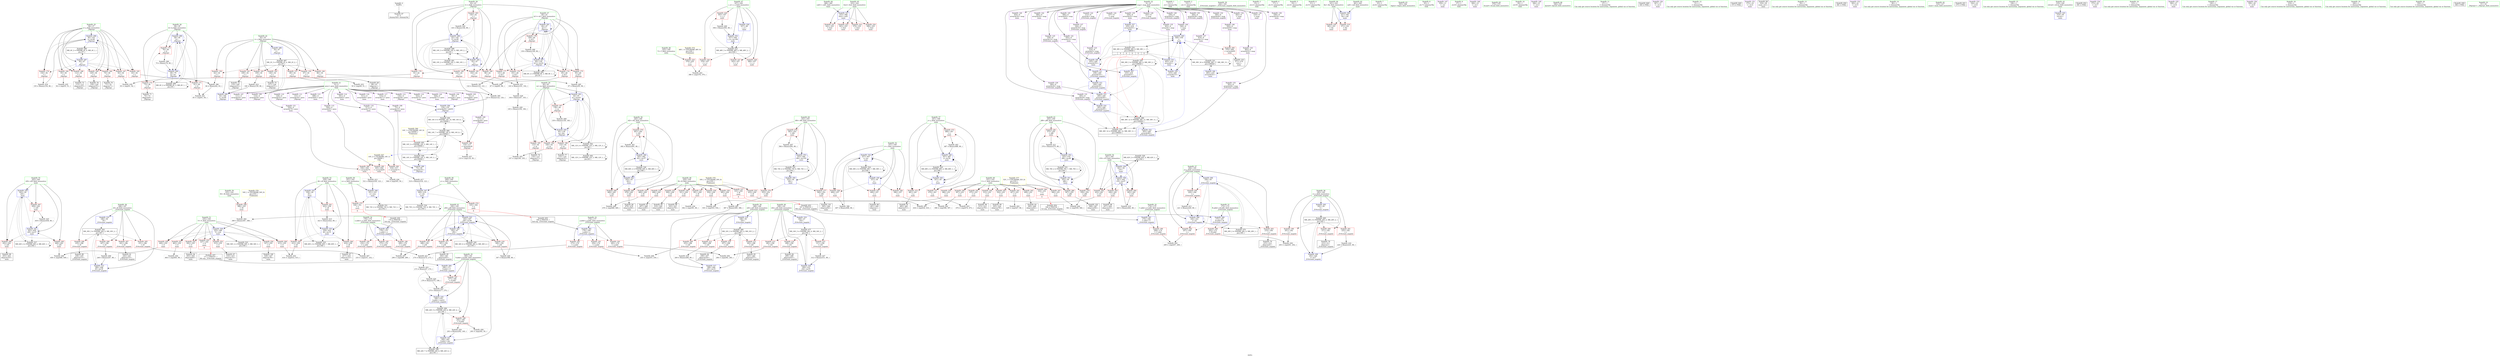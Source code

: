 digraph "SVFG" {
	label="SVFG";

	Node0x55e213215c80 [shape=record,color=grey,label="{NodeID: 0\nNullPtr}"];
	Node0x55e213215c80 -> Node0x55e2132590d0[style=solid];
	Node0x55e21329a410 [shape=record,color=black,label="{NodeID: 526\nMR_62V_2 = PHI(MR_62V_4, MR_62V_1, )\npts\{342 \}\n}"];
	Node0x55e21329a410 -> Node0x55e213269bb0[style=dashed];
	Node0x55e21329a410 -> Node0x55e21329a410[style=dashed];
	Node0x55e213273600 [shape=record,color=grey,label="{NodeID: 443\n380 = cmp(378, 379, )\n}"];
	Node0x55e213266bc0 [shape=record,color=red,label="{NodeID: 277\n564\<--353\n\<--i84\nmain\n}"];
	Node0x55e213266bc0 -> Node0x55e213257590[style=solid];
	Node0x55e21325aa00 [shape=record,color=red,label="{NodeID: 194\n232\<--178\n\<--x.addr\n_Z10create_mapiiiii\n}"];
	Node0x55e21325aa00 -> Node0x55e213273c00[style=solid];
	Node0x55e213257db0 [shape=record,color=purple,label="{NodeID: 111\n131\<--4\narrayidx34\<--poss\n_Z4prepv\n}"];
	Node0x55e21323bfb0 [shape=record,color=green,label="{NodeID: 28\n42\<--43\nl\<--l_field_insensitive\n_Z4prepv\n}"];
	Node0x55e21323bfb0 -> Node0x55e21325fbf0[style=solid];
	Node0x55e21323bfb0 -> Node0x55e21325fcc0[style=solid];
	Node0x55e21323bfb0 -> Node0x55e21325fd90[style=solid];
	Node0x55e21323bfb0 -> Node0x55e21325fe60[style=solid];
	Node0x55e21323bfb0 -> Node0x55e21325ff30[style=solid];
	Node0x55e21323bfb0 -> Node0x55e2132677f0[style=solid];
	Node0x55e21323bfb0 -> Node0x55e213267b30[style=solid];
	Node0x55e213268280 [shape=record,color=blue,label="{NodeID: 305\n182\<--59\ni\<--\n_Z10create_mapiiiii\n}"];
	Node0x55e213268280 -> Node0x55e213287f00[style=dashed];
	Node0x55e21325c0c0 [shape=record,color=red,label="{NodeID: 222\n563\<--323\n\<--fout\nmain\n}"];
	Node0x55e21325db70 [shape=record,color=purple,label="{NodeID: 139\n439\<--6\narrayidx25\<--map\nmain\n}"];
	Node0x55e21325db70 -> Node0x55e213269c80[style=solid];
	Node0x55e2132587e0 [shape=record,color=green,label="{NodeID: 56\n345\<--346\ni42\<--i42_field_insensitive\nmain\n}"];
	Node0x55e2132587e0 -> Node0x55e213266470[style=solid];
	Node0x55e2132587e0 -> Node0x55e213266540[style=solid];
	Node0x55e2132587e0 -> Node0x55e213266610[style=solid];
	Node0x55e2132587e0 -> Node0x55e21326a090[style=solid];
	Node0x55e2132587e0 -> Node0x55e21326a3d0[style=solid];
	Node0x55e213270d80 [shape=record,color=grey,label="{NodeID: 416\n226 = Binary(225, 80, )\n}"];
	Node0x55e213270d80 -> Node0x55e2132685c0[style=solid];
	Node0x55e213269940 [shape=record,color=blue,label="{NodeID: 333\n339\<--59\ni8\<--\nmain\n}"];
	Node0x55e213269940 -> Node0x55e213265d20[style=dashed];
	Node0x55e213269940 -> Node0x55e213265df0[style=dashed];
	Node0x55e213269940 -> Node0x55e213265ec0[style=dashed];
	Node0x55e213269940 -> Node0x55e213269ae0[style=dashed];
	Node0x55e213269940 -> Node0x55e213299f10[style=dashed];
	Node0x55e2132655d0 [shape=record,color=red,label="{NodeID: 250\n449\<--335\n\<--V\nmain\n}"];
	Node0x55e2132655d0 -> Node0x55e213273a80[style=solid];
	Node0x55e21325f230 [shape=record,color=red,label="{NodeID: 167\n92\<--36\n\<--j\n_Z4prepv\n}"];
	Node0x55e21325f230 -> Node0x55e213273000[style=solid];
	Node0x55e213259ea0 [shape=record,color=black,label="{NodeID: 84\n299\<--298\nidxprom43\<--\n_Z10create_mapiiiii\n}"];
	Node0x55e21323d380 [shape=record,color=green,label="{NodeID: 1\n11\<--1\n.str\<--dummyObj\nGlob }"];
	Node0x55e21329a910 [shape=record,color=black,label="{NodeID: 527\nMR_64V_2 = PHI(MR_64V_4, MR_64V_1, )\npts\{344 \}\n}"];
	Node0x55e21329a910 -> Node0x55e213269e20[style=dashed];
	Node0x55e21329a910 -> Node0x55e21329a910[style=dashed];
	Node0x55e213273780 [shape=record,color=grey,label="{NodeID: 444\n561 = cmp(559, 560, )\n}"];
	Node0x55e213266c90 [shape=record,color=red,label="{NodeID: 278\n583\<--353\n\<--i84\nmain\n}"];
	Node0x55e213266c90 -> Node0x55e2132623e0[style=solid];
	Node0x55e21325aad0 [shape=record,color=red,label="{NodeID: 195\n272\<--178\n\<--x.addr\n_Z10create_mapiiiii\n}"];
	Node0x55e21325aad0 -> Node0x55e213271500[style=solid];
	Node0x55e213257e80 [shape=record,color=purple,label="{NodeID: 112\n134\<--4\narrayidx36\<--poss\n_Z4prepv\n}"];
	Node0x55e213257e80 -> Node0x55e213267990[style=solid];
	Node0x55e21323c080 [shape=record,color=green,label="{NodeID: 29\n44\<--45\nm\<--m_field_insensitive\n_Z4prepv\n}"];
	Node0x55e21323c080 -> Node0x55e213260000[style=solid];
	Node0x55e21323c080 -> Node0x55e2132600d0[style=solid];
	Node0x55e21323c080 -> Node0x55e2132601a0[style=solid];
	Node0x55e21323c080 -> Node0x55e213260270[style=solid];
	Node0x55e21323c080 -> Node0x55e2132678c0[style=solid];
	Node0x55e21323c080 -> Node0x55e213267a60[style=solid];
	Node0x55e213268350 [shape=record,color=blue,label="{NodeID: 306\n184\<--59\nj\<--\n_Z10create_mapiiiii\n}"];
	Node0x55e213268350 -> Node0x55e21325b080[style=dashed];
	Node0x55e213268350 -> Node0x55e21325b150[style=dashed];
	Node0x55e213268350 -> Node0x55e21325b220[style=dashed];
	Node0x55e213268350 -> Node0x55e2132684f0[style=dashed];
	Node0x55e213268350 -> Node0x55e213288400[style=dashed];
	Node0x55e21325c190 [shape=record,color=red,label="{NodeID: 223\n579\<--323\n\<--fout\nmain\n}"];
	Node0x55e21325dc40 [shape=record,color=purple,label="{NodeID: 140\n454\<--6\narrayidx34\<--map\nmain\n}"];
	Node0x55e2132588b0 [shape=record,color=green,label="{NodeID: 57\n347\<--348\nj\<--j_field_insensitive\nmain\n}"];
	Node0x55e2132588b0 -> Node0x55e2132666e0[style=solid];
	Node0x55e2132588b0 -> Node0x55e2132667b0[style=solid];
	Node0x55e2132588b0 -> Node0x55e213266880[style=solid];
	Node0x55e2132588b0 -> Node0x55e21326a160[style=solid];
	Node0x55e2132588b0 -> Node0x55e21326a300[style=solid];
	Node0x55e213270f00 [shape=record,color=grey,label="{NodeID: 417\n519 = Binary(518, 123, )\n}"];
	Node0x55e213270f00 -> Node0x55e21326a4a0[style=solid];
	Node0x55e213269a10 [shape=record,color=blue,label="{NodeID: 334\n419\<--240\narrayidx13\<--\nmain\n}"];
	Node0x55e213269a10 -> Node0x55e213269a10[style=dashed];
	Node0x55e213269a10 -> Node0x55e21326a640[style=dashed];
	Node0x55e2132656a0 [shape=record,color=red,label="{NodeID: 251\n463\<--335\n\<--V\nmain\n}"];
	Node0x55e2132656a0 -> Node0x55e213274680[style=solid];
	Node0x55e21325f300 [shape=record,color=red,label="{NodeID: 168\n112\<--36\n\<--j\n_Z4prepv\n}"];
	Node0x55e21325f300 -> Node0x55e2132595b0[style=solid];
	Node0x55e213259f70 [shape=record,color=black,label="{NodeID: 85\n302\<--301\nidxprom45\<--\n_Z10create_mapiiiii\n}"];
	Node0x55e213215040 [shape=record,color=green,label="{NodeID: 2\n13\<--1\n.str.1\<--dummyObj\nGlob }"];
	Node0x55e21329ae10 [shape=record,color=black,label="{NodeID: 528\nMR_66V_2 = PHI(MR_66V_4, MR_66V_1, )\npts\{346 \}\n}"];
	Node0x55e21329ae10 -> Node0x55e21326a090[style=dashed];
	Node0x55e21329ae10 -> Node0x55e21329ae10[style=dashed];
	Node0x55e213273900 [shape=record,color=grey,label="{NodeID: 445\n555 = cmp(553, 554, )\n}"];
	Node0x55e213266d60 [shape=record,color=red,label="{NodeID: 279\n559\<--355\n\<--j88\nmain\n}"];
	Node0x55e213266d60 -> Node0x55e213273780[style=solid];
	Node0x55e21325aba0 [shape=record,color=red,label="{NodeID: 196\n289\<--178\n\<--x.addr\n_Z10create_mapiiiii\n}"];
	Node0x55e21325aba0 -> Node0x55e213274b00[style=solid];
	Node0x55e213257f50 [shape=record,color=purple,label="{NodeID: 113\n498\<--4\narrayidx61\<--poss\nmain\n}"];
	Node0x55e21323c150 [shape=record,color=green,label="{NodeID: 30\n164\<--165\n_Z10create_mapiiiii\<--_Z10create_mapiiiii_field_insensitive\n}"];
	Node0x55e213268420 [shape=record,color=blue,label="{NodeID: 307\n216\<--218\narrayidx5\<--\n_Z10create_mapiiiii\n}"];
	Node0x55e213268420 -> Node0x55e2132a4910[style=dashed];
	Node0x55e21325c260 [shape=record,color=red,label="{NodeID: 224\n588\<--323\n\<--fout\nmain\n}"];
	Node0x55e21325dd10 [shape=record,color=purple,label="{NodeID: 141\n455\<--6\narrayidx35\<--map\nmain\n}"];
	Node0x55e21325dd10 -> Node0x55e213269ef0[style=solid];
	Node0x55e213258980 [shape=record,color=green,label="{NodeID: 58\n349\<--350\ny\<--y_field_insensitive\nmain\n}"];
	Node0x55e213258980 -> Node0x55e213266950[style=solid];
	Node0x55e213258980 -> Node0x55e21326a4a0[style=solid];
	Node0x55e213271080 [shape=record,color=grey,label="{NodeID: 418\n155 = Binary(154, 80, )\n}"];
	Node0x55e213271080 -> Node0x55e213267cd0[style=solid];
	Node0x55e213269ae0 [shape=record,color=blue,label="{NodeID: 335\n339\<--423\ni8\<--inc15\nmain\n}"];
	Node0x55e213269ae0 -> Node0x55e213265d20[style=dashed];
	Node0x55e213269ae0 -> Node0x55e213265df0[style=dashed];
	Node0x55e213269ae0 -> Node0x55e213265ec0[style=dashed];
	Node0x55e213269ae0 -> Node0x55e213269ae0[style=dashed];
	Node0x55e213269ae0 -> Node0x55e213299f10[style=dashed];
	Node0x55e213265770 [shape=record,color=red,label="{NodeID: 252\n502\<--335\n\<--V\nmain\n}"];
	Node0x55e213265770 -> Node0x55e21325a6c0[style=solid];
	Node0x55e21325f3d0 [shape=record,color=red,label="{NodeID: 169\n129\<--36\n\<--j\n_Z4prepv\n}"];
	Node0x55e21325f3d0 -> Node0x55e213259820[style=solid];
	Node0x55e21325a040 [shape=record,color=black,label="{NodeID: 86\n401\<--400\nidxprom\<--\nmain\n}"];
	Node0x55e213214f20 [shape=record,color=green,label="{NodeID: 3\n15\<--1\n.str.2\<--dummyObj\nGlob }"];
	Node0x55e21329b310 [shape=record,color=black,label="{NodeID: 529\nMR_68V_2 = PHI(MR_68V_4, MR_68V_1, )\npts\{348 \}\n}"];
	Node0x55e21329b310 -> Node0x55e21326a160[style=dashed];
	Node0x55e21329b310 -> Node0x55e21329b310[style=dashed];
	Node0x55e213273a80 [shape=record,color=grey,label="{NodeID: 446\n450 = cmp(448, 449, )\n}"];
	Node0x55e213266e30 [shape=record,color=red,label="{NodeID: 280\n567\<--355\n\<--j88\nmain\n}"];
	Node0x55e213266e30 -> Node0x55e213257660[style=solid];
	Node0x55e21325ac70 [shape=record,color=red,label="{NodeID: 197\n277\<--180\n\<--V.addr\n_Z10create_mapiiiii\n}"];
	Node0x55e21325ac70 -> Node0x55e213271680[style=solid];
	Node0x55e213258020 [shape=record,color=purple,label="{NodeID: 114\n501\<--4\narrayidx63\<--poss\nmain\n}"];
	Node0x55e21323c220 [shape=record,color=green,label="{NodeID: 31\n172\<--173\nR.addr\<--R.addr_field_insensitive\n_Z10create_mapiiiii\n}"];
	Node0x55e21323c220 -> Node0x55e213260410[style=solid];
	Node0x55e21323c220 -> Node0x55e213267e70[style=solid];
	Node0x55e2132684f0 [shape=record,color=blue,label="{NodeID: 308\n184\<--221\nj\<--inc\n_Z10create_mapiiiii\n}"];
	Node0x55e2132684f0 -> Node0x55e21325b080[style=dashed];
	Node0x55e2132684f0 -> Node0x55e21325b150[style=dashed];
	Node0x55e2132684f0 -> Node0x55e21325b220[style=dashed];
	Node0x55e2132684f0 -> Node0x55e2132684f0[style=dashed];
	Node0x55e2132684f0 -> Node0x55e213288400[style=dashed];
	Node0x55e21325c330 [shape=record,color=red,label="{NodeID: 225\n379\<--325\n\<--T\nmain\n}"];
	Node0x55e21325c330 -> Node0x55e213273600[style=solid];
	Node0x55e21325dde0 [shape=record,color=purple,label="{NodeID: 142\n480\<--6\narrayidx50\<--map\nmain\n}"];
	Node0x55e213258a50 [shape=record,color=green,label="{NodeID: 59\n351\<--352\nx\<--x_field_insensitive\nmain\n}"];
	Node0x55e213258a50 -> Node0x55e213266a20[style=solid];
	Node0x55e213258a50 -> Node0x55e21326a570[style=solid];
	Node0x55e213292c10 [shape=record,color=black,label="{NodeID: 502\nMR_30V_3 = PHI(MR_30V_4, MR_30V_2, )\npts\{187 \}\n}"];
	Node0x55e213292c10 -> Node0x55e21325b2f0[style=dashed];
	Node0x55e213292c10 -> Node0x55e21325b3c0[style=dashed];
	Node0x55e213292c10 -> Node0x55e21325b490[style=dashed];
	Node0x55e213292c10 -> Node0x55e21325b560[style=dashed];
	Node0x55e213292c10 -> Node0x55e213268900[style=dashed];
	Node0x55e213271200 [shape=record,color=grey,label="{NodeID: 419\n269 = Binary(268, 80, )\n}"];
	Node0x55e213271200 -> Node0x55e213268c40[style=solid];
	Node0x55e213269bb0 [shape=record,color=blue,label="{NodeID: 336\n341\<--59\ni19\<--\nmain\n}"];
	Node0x55e213269bb0 -> Node0x55e213265f90[style=dashed];
	Node0x55e213269bb0 -> Node0x55e213266060[style=dashed];
	Node0x55e213269bb0 -> Node0x55e213266130[style=dashed];
	Node0x55e213269bb0 -> Node0x55e213269d50[style=dashed];
	Node0x55e213269bb0 -> Node0x55e21329a410[style=dashed];
	Node0x55e213265840 [shape=record,color=red,label="{NodeID: 253\n515\<--335\n\<--V\nmain\n}"];
	Node0x55e213265840 -> Node0x55e213257250[style=solid];
	Node0x55e21325f4a0 [shape=record,color=red,label="{NodeID: 170\n154\<--36\n\<--j\n_Z4prepv\n}"];
	Node0x55e21325f4a0 -> Node0x55e213271080[style=solid];
	Node0x55e21325a110 [shape=record,color=black,label="{NodeID: 87\n417\<--416\nidxprom12\<--\nmain\n}"];
	Node0x55e21323c430 [shape=record,color=green,label="{NodeID: 4\n17\<--1\n.str.3\<--dummyObj\nGlob }"];
	Node0x55e21329b810 [shape=record,color=black,label="{NodeID: 530\nMR_70V_2 = PHI(MR_70V_4, MR_70V_1, )\npts\{350 \}\n}"];
	Node0x55e21329b810 -> Node0x55e21326a4a0[style=dashed];
	Node0x55e21329b810 -> Node0x55e21329b810[style=dashed];
	Node0x55e213273c00 [shape=record,color=grey,label="{NodeID: 447\n233 = cmp(231, 232, )\n}"];
	Node0x55e213266f00 [shape=record,color=red,label="{NodeID: 281\n575\<--355\n\<--j88\nmain\n}"];
	Node0x55e213266f00 -> Node0x55e213270600[style=solid];
	Node0x55e21325ad40 [shape=record,color=red,label="{NodeID: 198\n292\<--180\n\<--V.addr\n_Z10create_mapiiiii\n}"];
	Node0x55e21325ad40 -> Node0x55e213272280[style=solid];
	Node0x55e21325ad40 -> Node0x55e213274c80[style=solid];
	Node0x55e2132580f0 [shape=record,color=purple,label="{NodeID: 115\n504\<--4\narrayidx65\<--poss\nmain\n}"];
	Node0x55e2132580f0 -> Node0x55e213266fd0[style=solid];
	Node0x55e21323c2f0 [shape=record,color=green,label="{NodeID: 32\n174\<--175\nC.addr\<--C.addr_field_insensitive\n_Z10create_mapiiiii\n}"];
	Node0x55e21323c2f0 -> Node0x55e2132604e0[style=solid];
	Node0x55e21323c2f0 -> Node0x55e213267f40[style=solid];
	Node0x55e2132685c0 [shape=record,color=blue,label="{NodeID: 309\n182\<--226\ni\<--inc7\n_Z10create_mapiiiii\n}"];
	Node0x55e2132685c0 -> Node0x55e213287f00[style=dashed];
	Node0x55e21325c400 [shape=record,color=red,label="{NodeID: 226\n378\<--327\n\<--c_n\nmain\n}"];
	Node0x55e21325c400 -> Node0x55e213273600[style=solid];
	Node0x55e21325deb0 [shape=record,color=purple,label="{NodeID: 143\n483\<--6\narrayidx52\<--map\nmain\n}"];
	Node0x55e21325deb0 -> Node0x55e21326a230[style=solid];
	Node0x55e213258b20 [shape=record,color=green,label="{NodeID: 60\n353\<--354\ni84\<--i84_field_insensitive\nmain\n}"];
	Node0x55e213258b20 -> Node0x55e213266af0[style=solid];
	Node0x55e213258b20 -> Node0x55e213266bc0[style=solid];
	Node0x55e213258b20 -> Node0x55e213266c90[style=solid];
	Node0x55e213258b20 -> Node0x55e21326a710[style=solid];
	Node0x55e213258b20 -> Node0x55e21326a980[style=solid];
	Node0x55e213271380 [shape=record,color=grey,label="{NodeID: 420\n145 = Binary(144, 80, )\n}"];
	Node0x55e213271380 -> Node0x55e213267b30[style=solid];
	Node0x55e213269c80 [shape=record,color=blue,label="{NodeID: 337\n439\<--218\narrayidx25\<--\nmain\n}"];
	Node0x55e213269c80 -> Node0x55e213269c80[style=dashed];
	Node0x55e213269c80 -> Node0x55e213269ef0[style=dashed];
	Node0x55e213269c80 -> Node0x55e21326a640[style=dashed];
	Node0x55e213265910 [shape=record,color=red,label="{NodeID: 254\n527\<--335\n\<--V\nmain\n}"];
	Node0x55e213265910 -> Node0x55e2132574c0[style=solid];
	Node0x55e21325f570 [shape=record,color=red,label="{NodeID: 171\n61\<--38\n\<--k\n_Z4prepv\n}"];
	Node0x55e21325f570 -> Node0x55e213273300[style=solid];
	Node0x55e21325a1e0 [shape=record,color=black,label="{NodeID: 88\n437\<--436\nidxprom23\<--\nmain\n}"];
	Node0x55e21323b420 [shape=record,color=green,label="{NodeID: 5\n19\<--1\n.str.4\<--dummyObj\nGlob }"];
	Node0x55e21329bd10 [shape=record,color=black,label="{NodeID: 531\nMR_72V_2 = PHI(MR_72V_4, MR_72V_1, )\npts\{352 \}\n}"];
	Node0x55e21329bd10 -> Node0x55e21326a570[style=dashed];
	Node0x55e21329bd10 -> Node0x55e21329bd10[style=dashed];
	Node0x55e213273d80 [shape=record,color=grey,label="{NodeID: 448\n255 = cmp(253, 254, )\n}"];
	Node0x55e213266fd0 [shape=record,color=red,label="{NodeID: 282\n505\<--504\n\<--arrayidx65\nmain\n}"];
	Node0x55e213266fd0 -> Node0x55e213272b80[style=solid];
	Node0x55e21325ae10 [shape=record,color=red,label="{NodeID: 199\n201\<--182\n\<--i\n_Z10create_mapiiiii\n}"];
	Node0x55e21325ae10 -> Node0x55e213272e80[style=solid];
	Node0x55e21325c8c0 [shape=record,color=purple,label="{NodeID: 116\n511\<--4\narrayidx69\<--poss\nmain\n}"];
	Node0x55e21323cc60 [shape=record,color=green,label="{NodeID: 33\n176\<--177\ny.addr\<--y.addr_field_insensitive\n_Z10create_mapiiiii\n}"];
	Node0x55e21323cc60 -> Node0x55e2132605b0[style=solid];
	Node0x55e21323cc60 -> Node0x55e21325a860[style=solid];
	Node0x55e21323cc60 -> Node0x55e21325a930[style=solid];
	Node0x55e21323cc60 -> Node0x55e213268010[style=solid];
	Node0x55e2132a4910 [shape=record,color=black,label="{NodeID: 559\nMR_38V_3 = PHI(MR_38V_4, MR_38V_2, )\npts\{100000 \}\n}"];
	Node0x55e2132a4910 -> Node0x55e213268420[style=dashed];
	Node0x55e2132a4910 -> Node0x55e213268760[style=dashed];
	Node0x55e2132a4910 -> Node0x55e213268aa0[style=dashed];
	Node0x55e2132a4910 -> Node0x55e213284900[style=dashed];
	Node0x55e2132a4910 -> Node0x55e2132a1c10[style=dashed];
	Node0x55e2132a4910 -> Node0x55e2132a4910[style=dashed];
	Node0x55e213268690 [shape=record,color=blue,label="{NodeID: 310\n186\<--59\ni9\<--\n_Z10create_mapiiiii\n}"];
	Node0x55e213268690 -> Node0x55e213292c10[style=dashed];
	Node0x55e21325c4d0 [shape=record,color=red,label="{NodeID: 227\n543\<--327\n\<--c_n\nmain\n}"];
	Node0x55e21325df80 [shape=record,color=purple,label="{NodeID: 144\n548\<--6\n\<--map\nmain\n}"];
	Node0x55e21325df80 -> Node0x55e21326a640[style=solid];
	Node0x55e213258bf0 [shape=record,color=green,label="{NodeID: 61\n355\<--356\nj88\<--j88_field_insensitive\nmain\n}"];
	Node0x55e213258bf0 -> Node0x55e213266d60[style=solid];
	Node0x55e213258bf0 -> Node0x55e213266e30[style=solid];
	Node0x55e213258bf0 -> Node0x55e213266f00[style=solid];
	Node0x55e213258bf0 -> Node0x55e21326a7e0[style=solid];
	Node0x55e213258bf0 -> Node0x55e21326a8b0[style=solid];
	Node0x55e213271500 [shape=record,color=grey,label="{NodeID: 421\n274 = Binary(272, 273, )\n}"];
	Node0x55e213271500 -> Node0x55e213271800[style=solid];
	Node0x55e213269d50 [shape=record,color=blue,label="{NodeID: 338\n341\<--443\ni19\<--inc27\nmain\n}"];
	Node0x55e213269d50 -> Node0x55e213265f90[style=dashed];
	Node0x55e213269d50 -> Node0x55e213266060[style=dashed];
	Node0x55e213269d50 -> Node0x55e213266130[style=dashed];
	Node0x55e213269d50 -> Node0x55e213269d50[style=dashed];
	Node0x55e213269d50 -> Node0x55e21329a410[style=dashed];
	Node0x55e2132659e0 [shape=record,color=red,label="{NodeID: 255\n537\<--335\n\<--V\nmain\n|{<s0>6}}"];
	Node0x55e2132659e0:s0 -> Node0x55e2132cda70[style=solid,color=red];
	Node0x55e21325f640 [shape=record,color=red,label="{NodeID: 172\n73\<--38\n\<--k\n_Z4prepv\n}"];
	Node0x55e21325f640 -> Node0x55e213259410[style=solid];
	Node0x55e21325a2b0 [shape=record,color=black,label="{NodeID: 89\n453\<--452\nidxprom33\<--\nmain\n}"];
	Node0x55e21323c960 [shape=record,color=green,label="{NodeID: 6\n21\<--1\n.str.5\<--dummyObj\nGlob }"];
	Node0x55e21329c210 [shape=record,color=black,label="{NodeID: 532\nMR_74V_2 = PHI(MR_74V_6, MR_74V_1, )\npts\{354 \}\n}"];
	Node0x55e21329c210 -> Node0x55e21326a710[style=dashed];
	Node0x55e21329c210 -> Node0x55e21329c210[style=dashed];
	Node0x55e213273f00 [shape=record,color=grey,label="{NodeID: 449\n470 = cmp(468, 469, )\n}"];
	Node0x55e2132670a0 [shape=record,color=red,label="{NodeID: 283\n518\<--517\n\<--arrayidx73\nmain\n}"];
	Node0x55e2132670a0 -> Node0x55e213270f00[style=solid];
	Node0x55e21325aee0 [shape=record,color=red,label="{NodeID: 200\n211\<--182\n\<--i\n_Z10create_mapiiiii\n}"];
	Node0x55e21325aee0 -> Node0x55e2132599c0[style=solid];
	Node0x55e21325c990 [shape=record,color=purple,label="{NodeID: 117\n514\<--4\narrayidx71\<--poss\nmain\n}"];
	Node0x55e21323cd30 [shape=record,color=green,label="{NodeID: 34\n178\<--179\nx.addr\<--x.addr_field_insensitive\n_Z10create_mapiiiii\n}"];
	Node0x55e21323cd30 -> Node0x55e21325aa00[style=solid];
	Node0x55e21323cd30 -> Node0x55e21325aad0[style=solid];
	Node0x55e21323cd30 -> Node0x55e21325aba0[style=solid];
	Node0x55e21323cd30 -> Node0x55e2132680e0[style=solid];
	Node0x55e21328a700 [shape=record,color=black,label="{NodeID: 477\nMR_34V_3 = PHI(MR_34V_4, MR_34V_2, )\npts\{191 \}\n}"];
	Node0x55e21328a700 -> Node0x55e21325b970[style=dashed];
	Node0x55e21328a700 -> Node0x55e21325ba40[style=dashed];
	Node0x55e21328a700 -> Node0x55e21325bb10[style=dashed];
	Node0x55e21328a700 -> Node0x55e2132691f0[style=dashed];
	Node0x55e213268760 [shape=record,color=blue,label="{NodeID: 311\n238\<--240\narrayidx14\<--\n_Z10create_mapiiiii\n}"];
	Node0x55e213268760 -> Node0x55e213268830[style=dashed];
	Node0x55e21325c5a0 [shape=record,color=red,label="{NodeID: 228\n589\<--327\n\<--c_n\nmain\n}"];
	Node0x55e21325e050 [shape=record,color=purple,label="{NodeID: 145\n566\<--6\narrayidx93\<--map\nmain\n}"];
	Node0x55e213258cc0 [shape=record,color=green,label="{NodeID: 62\n361\<--362\ncall\<--call_field_insensitive\nmain\n}"];
	Node0x55e213258cc0 -> Node0x55e213269390[style=solid];
	Node0x55e213271680 [shape=record,color=grey,label="{NodeID: 422\n278 = Binary(277, 276, )\n}"];
	Node0x55e213271680 -> Node0x55e213268d10[style=solid];
	Node0x55e213269e20 [shape=record,color=blue,label="{NodeID: 339\n343\<--59\ni29\<--\nmain\n}"];
	Node0x55e213269e20 -> Node0x55e213266200[style=dashed];
	Node0x55e213269e20 -> Node0x55e2132662d0[style=dashed];
	Node0x55e213269e20 -> Node0x55e2132663a0[style=dashed];
	Node0x55e213269e20 -> Node0x55e213269fc0[style=dashed];
	Node0x55e213269e20 -> Node0x55e21329a910[style=dashed];
	Node0x55e213265ab0 [shape=record,color=red,label="{NodeID: 256\n396\<--337\n\<--i\nmain\n}"];
	Node0x55e213265ab0 -> Node0x55e213273480[style=solid];
	Node0x55e21325f710 [shape=record,color=red,label="{NodeID: 173\n78\<--38\n\<--k\n_Z4prepv\n}"];
	Node0x55e21325f710 -> Node0x55e2132617e0[style=solid];
	Node0x55e21325a380 [shape=record,color=black,label="{NodeID: 90\n479\<--478\nidxprom49\<--\nmain\n}"];
	Node0x55e21323cb10 [shape=record,color=green,label="{NodeID: 7\n23\<--1\n.str.6\<--dummyObj\nGlob }"];
	Node0x55e21329c710 [shape=record,color=black,label="{NodeID: 533\nMR_76V_2 = PHI(MR_76V_7, MR_76V_1, )\npts\{356 \}\n}"];
	Node0x55e21329c710 -> Node0x55e21326a7e0[style=dashed];
	Node0x55e21329c710 -> Node0x55e21329c710[style=dashed];
	Node0x55e213274080 [shape=record,color=grey,label="{NodeID: 450\n209 = cmp(207, 208, )\n}"];
	Node0x55e213267170 [shape=record,color=red,label="{NodeID: 284\n530\<--529\n\<--arrayidx79\nmain\n}"];
	Node0x55e213267170 -> Node0x55e213270780[style=solid];
	Node0x55e21325afb0 [shape=record,color=red,label="{NodeID: 201\n225\<--182\n\<--i\n_Z10create_mapiiiii\n}"];
	Node0x55e21325afb0 -> Node0x55e213270d80[style=solid];
	Node0x55e21325ca60 [shape=record,color=purple,label="{NodeID: 118\n517\<--4\narrayidx73\<--poss\nmain\n}"];
	Node0x55e21325ca60 -> Node0x55e2132670a0[style=solid];
	Node0x55e21323ce00 [shape=record,color=green,label="{NodeID: 35\n180\<--181\nV.addr\<--V.addr_field_insensitive\n_Z10create_mapiiiii\n}"];
	Node0x55e21323ce00 -> Node0x55e21325ac70[style=solid];
	Node0x55e21323ce00 -> Node0x55e21325ad40[style=solid];
	Node0x55e21323ce00 -> Node0x55e2132681b0[style=solid];
	Node0x55e21323ce00 -> Node0x55e213268d10[style=solid];
	Node0x55e21323ce00 -> Node0x55e213268f80[style=solid];
	Node0x55e2132611e0 [shape=record,color=grey,label="{NodeID: 395\n125 = Binary(122, 124, )\n}"];
	Node0x55e2132611e0 -> Node0x55e213267990[style=solid];
	Node0x55e213268830 [shape=record,color=blue,label="{NodeID: 312\n244\<--240\narrayidx16\<--\n_Z10create_mapiiiii\n}"];
	Node0x55e213268830 -> Node0x55e213268760[style=dashed];
	Node0x55e213268830 -> Node0x55e213268aa0[style=dashed];
	Node0x55e213268830 -> Node0x55e213284900[style=dashed];
	Node0x55e213268830 -> Node0x55e2132a1c10[style=dashed];
	Node0x55e21325c670 [shape=record,color=red,label="{NodeID: 229\n593\<--327\n\<--c_n\nmain\n}"];
	Node0x55e21325c670 -> Node0x55e213261960[style=solid];
	Node0x55e21325e120 [shape=record,color=purple,label="{NodeID: 146\n569\<--6\narrayidx95\<--map\nmain\n}"];
	Node0x55e21325e120 -> Node0x55e213267240[style=solid];
	Node0x55e213258d90 [shape=record,color=green,label="{NodeID: 63\n363\<--364\nfopen\<--fopen_field_insensitive\n}"];
	Node0x55e213271800 [shape=record,color=grey,label="{NodeID: 423\n275 = Binary(47, 274, )\n}"];
	Node0x55e213271800 -> Node0x55e213271980[style=solid];
	Node0x55e213269ef0 [shape=record,color=blue,label="{NodeID: 340\n455\<--240\narrayidx35\<--\nmain\n}"];
	Node0x55e213269ef0 -> Node0x55e213269ef0[style=dashed];
	Node0x55e213269ef0 -> Node0x55e21326a640[style=dashed];
	Node0x55e213265b80 [shape=record,color=red,label="{NodeID: 257\n400\<--337\n\<--i\nmain\n}"];
	Node0x55e213265b80 -> Node0x55e21325a040[style=solid];
	Node0x55e21325f7e0 [shape=record,color=red,label="{NodeID: 174\n85\<--40\n\<--k11\n_Z4prepv\n}"];
	Node0x55e21325f7e0 -> Node0x55e213273180[style=solid];
	Node0x55e21325a450 [shape=record,color=black,label="{NodeID: 91\n482\<--481\nidxprom51\<--\nmain\n}"];
	Node0x55e213256a90 [shape=record,color=green,label="{NodeID: 8\n25\<--1\n.str.7\<--dummyObj\nGlob }"];
	Node0x55e21329cc10 [shape=record,color=black,label="{NodeID: 534\nMR_38V_2 = PHI(MR_38V_9, MR_38V_1, )\npts\{100000 \}\n|{|<s7>6|<s8>6|<s9>6|<s10>6|<s11>6}}"];
	Node0x55e21329cc10 -> Node0x55e2132697a0[style=dashed];
	Node0x55e21329cc10 -> Node0x55e213269a10[style=dashed];
	Node0x55e21329cc10 -> Node0x55e213269c80[style=dashed];
	Node0x55e21329cc10 -> Node0x55e213269ef0[style=dashed];
	Node0x55e21329cc10 -> Node0x55e21326a640[style=dashed];
	Node0x55e21329cc10 -> Node0x55e213298b10[style=dashed];
	Node0x55e21329cc10 -> Node0x55e21329cc10[style=dashed];
	Node0x55e21329cc10:s7 -> Node0x55e213268760[style=dashed,color=red];
	Node0x55e21329cc10:s8 -> Node0x55e213268aa0[style=dashed,color=red];
	Node0x55e21329cc10:s9 -> Node0x55e213284900[style=dashed,color=red];
	Node0x55e21329cc10:s10 -> Node0x55e2132a1c10[style=dashed,color=red];
	Node0x55e21329cc10:s11 -> Node0x55e2132a4910[style=dashed,color=red];
	Node0x55e213274200 [shape=record,color=grey,label="{NodeID: 451\n434 = cmp(432, 433, )\n}"];
	Node0x55e213267240 [shape=record,color=red,label="{NodeID: 285\n570\<--569\n\<--arrayidx95\nmain\n}"];
	Node0x55e213267240 -> Node0x55e213257730[style=solid];
	Node0x55e21325b080 [shape=record,color=red,label="{NodeID: 202\n207\<--184\n\<--j\n_Z10create_mapiiiii\n}"];
	Node0x55e21325b080 -> Node0x55e213274080[style=solid];
	Node0x55e21325cb30 [shape=record,color=purple,label="{NodeID: 119\n523\<--4\narrayidx75\<--poss\nmain\n}"];
	Node0x55e21323ced0 [shape=record,color=green,label="{NodeID: 36\n182\<--183\ni\<--i_field_insensitive\n_Z10create_mapiiiii\n}"];
	Node0x55e21323ced0 -> Node0x55e21325ae10[style=solid];
	Node0x55e21323ced0 -> Node0x55e21325aee0[style=solid];
	Node0x55e21323ced0 -> Node0x55e21325afb0[style=solid];
	Node0x55e21323ced0 -> Node0x55e213268280[style=solid];
	Node0x55e21323ced0 -> Node0x55e2132685c0[style=solid];
	Node0x55e2132a5810 [shape=record,color=black,label="{NodeID: 562\nMR_12V_4 = PHI(MR_12V_5, MR_12V_3, )\npts\{45 \}\n}"];
	Node0x55e2132a5810 -> Node0x55e2132678c0[style=dashed];
	Node0x55e2132a5810 -> Node0x55e21328fa10[style=dashed];
	Node0x55e2132a5810 -> Node0x55e2132a5810[style=dashed];
	Node0x55e213261360 [shape=record,color=grey,label="{NodeID: 396\n64 = Binary(62, 63, )\n}"];
	Node0x55e213261360 -> Node0x55e213273300[style=solid];
	Node0x55e213268900 [shape=record,color=blue,label="{NodeID: 313\n186\<--248\ni9\<--inc18\n_Z10create_mapiiiii\n}"];
	Node0x55e213268900 -> Node0x55e213292c10[style=dashed];
	Node0x55e21325c740 [shape=record,color=red,label="{NodeID: 230\n385\<--329\n\<--R\nmain\n}"];
	Node0x55e21325c740 -> Node0x55e213261de0[style=solid];
	Node0x55e21325e1f0 [shape=record,color=purple,label="{NodeID: 147\n359\<--11\n\<--.str\nmain\n}"];
	Node0x55e213258e60 [shape=record,color=green,label="{NodeID: 64\n368\<--369\ncall1\<--call1_field_insensitive\nmain\n}"];
	Node0x55e213258e60 -> Node0x55e213269460[style=solid];
	Node0x55e21328db00 [shape=record,color=yellow,style=double,label="{NodeID: 590\n14V_1 = ENCHI(MR_14V_0)\npts\{50000 \}\nFun[main]|{<s0>1}}"];
	Node0x55e21328db00:s0 -> Node0x55e21328ff10[style=dashed,color=red];
	Node0x55e213271980 [shape=record,color=grey,label="{NodeID: 424\n276 = Binary(275, 106, )\n}"];
	Node0x55e213271980 -> Node0x55e213271680[style=solid];
	Node0x55e213269fc0 [shape=record,color=blue,label="{NodeID: 341\n343\<--459\ni29\<--inc37\nmain\n}"];
	Node0x55e213269fc0 -> Node0x55e213266200[style=dashed];
	Node0x55e213269fc0 -> Node0x55e2132662d0[style=dashed];
	Node0x55e213269fc0 -> Node0x55e2132663a0[style=dashed];
	Node0x55e213269fc0 -> Node0x55e213269fc0[style=dashed];
	Node0x55e213269fc0 -> Node0x55e21329a910[style=dashed];
	Node0x55e213265c50 [shape=record,color=red,label="{NodeID: 258\n406\<--337\n\<--i\nmain\n}"];
	Node0x55e213265c50 -> Node0x55e213261660[style=solid];
	Node0x55e21325f8b0 [shape=record,color=red,label="{NodeID: 175\n95\<--40\n\<--k11\n_Z4prepv\n}"];
	Node0x55e21325f8b0 -> Node0x55e2132620e0[style=solid];
	Node0x55e21325a520 [shape=record,color=black,label="{NodeID: 92\n497\<--496\nidxprom60\<--\nmain\n}"];
	Node0x55e213231db0 [shape=record,color=green,label="{NodeID: 9\n27\<--1\n.str.8\<--dummyObj\nGlob }"];
	Node0x55e213274380 [shape=record,color=grey,label="{NodeID: 452\n428 = cmp(427, 80, )\n}"];
	Node0x55e213267310 [shape=record,color=blue,label="{NodeID: 286\n34\<--47\ni\<--\n_Z4prepv\n}"];
	Node0x55e213267310 -> Node0x55e213284e00[style=dashed];
	Node0x55e21325b150 [shape=record,color=red,label="{NodeID: 203\n214\<--184\n\<--j\n_Z10create_mapiiiii\n}"];
	Node0x55e21325b150 -> Node0x55e213259a90[style=solid];
	Node0x55e21325cc00 [shape=record,color=purple,label="{NodeID: 120\n526\<--4\narrayidx77\<--poss\nmain\n}"];
	Node0x55e21323cfa0 [shape=record,color=green,label="{NodeID: 37\n184\<--185\nj\<--j_field_insensitive\n_Z10create_mapiiiii\n}"];
	Node0x55e21323cfa0 -> Node0x55e21325b080[style=solid];
	Node0x55e21323cfa0 -> Node0x55e21325b150[style=solid];
	Node0x55e21323cfa0 -> Node0x55e21325b220[style=solid];
	Node0x55e21323cfa0 -> Node0x55e213268350[style=solid];
	Node0x55e21323cfa0 -> Node0x55e2132684f0[style=solid];
	Node0x55e21328b600 [shape=record,color=black,label="{NodeID: 480\nMR_32V_3 = PHI(MR_32V_4, MR_32V_2, )\npts\{189 \}\n}"];
	Node0x55e21328b600 -> Node0x55e21325b630[style=dashed];
	Node0x55e21328b600 -> Node0x55e21325b700[style=dashed];
	Node0x55e21328b600 -> Node0x55e21325b7d0[style=dashed];
	Node0x55e21328b600 -> Node0x55e21325b8a0[style=dashed];
	Node0x55e21328b600 -> Node0x55e213268c40[style=dashed];
	Node0x55e2132614e0 [shape=record,color=grey,label="{NodeID: 397\n122 = Binary(123, 121, )\n}"];
	Node0x55e2132614e0 -> Node0x55e2132611e0[style=solid];
	Node0x55e2132689d0 [shape=record,color=blue,label="{NodeID: 314\n188\<--59\ni20\<--\n_Z10create_mapiiiii\n}"];
	Node0x55e2132689d0 -> Node0x55e21328b600[style=dashed];
	Node0x55e2132646a0 [shape=record,color=red,label="{NodeID: 231\n391\<--329\n\<--R\nmain\n}"];
	Node0x55e2132646a0 -> Node0x55e213272880[style=solid];
	Node0x55e21325e2c0 [shape=record,color=purple,label="{NodeID: 148\n360\<--13\n\<--.str.1\nmain\n}"];
	Node0x55e213258f30 [shape=record,color=green,label="{NodeID: 65\n374\<--375\nfscanf\<--fscanf_field_insensitive\n}"];
	Node0x55e213294a10 [shape=record,color=black,label="{NodeID: 508\nMR_14V_4 = PHI(MR_14V_5, MR_14V_3, )\npts\{50000 \}\n}"];
	Node0x55e213294a10 -> Node0x55e213267580[style=dashed];
	Node0x55e213294a10 -> Node0x55e213287a00[style=dashed];
	Node0x55e213294a10 -> Node0x55e21328ff10[style=dashed];
	Node0x55e213294a10 -> Node0x55e213294a10[style=dashed];
	Node0x55e213271b00 [shape=record,color=grey,label="{NodeID: 425\n459 = Binary(458, 80, )\n}"];
	Node0x55e213271b00 -> Node0x55e213269fc0[style=solid];
	Node0x55e21326a090 [shape=record,color=blue,label="{NodeID: 342\n345\<--59\ni42\<--\nmain\n}"];
	Node0x55e21326a090 -> Node0x55e213266470[style=dashed];
	Node0x55e21326a090 -> Node0x55e213266540[style=dashed];
	Node0x55e21326a090 -> Node0x55e213266610[style=dashed];
	Node0x55e21326a090 -> Node0x55e21326a3d0[style=dashed];
	Node0x55e21326a090 -> Node0x55e21329ae10[style=dashed];
	Node0x55e213265d20 [shape=record,color=red,label="{NodeID: 259\n412\<--339\n\<--i8\nmain\n}"];
	Node0x55e213265d20 -> Node0x55e213272580[style=solid];
	Node0x55e21325f980 [shape=record,color=red,label="{NodeID: 176\n101\<--40\n\<--k11\n_Z4prepv\n}"];
	Node0x55e21325f980 -> Node0x55e213272400[style=solid];
	Node0x55e21325a5f0 [shape=record,color=black,label="{NodeID: 93\n500\<--499\nidxprom62\<--\nmain\n}"];
	Node0x55e213231e40 [shape=record,color=green,label="{NodeID: 10\n29\<--1\n.str.9\<--dummyObj\nGlob }"];
	Node0x55e213274500 [shape=record,color=grey,label="{NodeID: 453\n476 = cmp(474, 475, )\n}"];
	Node0x55e2132673e0 [shape=record,color=blue,label="{NodeID: 287\n36\<--47\nj\<--\n_Z4prepv\n}"];
	Node0x55e2132673e0 -> Node0x55e21325efc0[style=dashed];
	Node0x55e2132673e0 -> Node0x55e21325f090[style=dashed];
	Node0x55e2132673e0 -> Node0x55e21325f160[style=dashed];
	Node0x55e2132673e0 -> Node0x55e21325f230[style=dashed];
	Node0x55e2132673e0 -> Node0x55e21325f300[style=dashed];
	Node0x55e2132673e0 -> Node0x55e21325f3d0[style=dashed];
	Node0x55e2132673e0 -> Node0x55e21325f4a0[style=dashed];
	Node0x55e2132673e0 -> Node0x55e213267cd0[style=dashed];
	Node0x55e2132673e0 -> Node0x55e213284ef0[style=dashed];
	Node0x55e21325b220 [shape=record,color=red,label="{NodeID: 204\n220\<--184\n\<--j\n_Z10create_mapiiiii\n}"];
	Node0x55e21325b220 -> Node0x55e213270900[style=solid];
	Node0x55e21325ccd0 [shape=record,color=purple,label="{NodeID: 121\n529\<--4\narrayidx79\<--poss\nmain\n}"];
	Node0x55e21325ccd0 -> Node0x55e213267170[style=solid];
	Node0x55e21323d070 [shape=record,color=green,label="{NodeID: 38\n186\<--187\ni9\<--i9_field_insensitive\n_Z10create_mapiiiii\n}"];
	Node0x55e21323d070 -> Node0x55e21325b2f0[style=solid];
	Node0x55e21323d070 -> Node0x55e21325b3c0[style=solid];
	Node0x55e21323d070 -> Node0x55e21325b490[style=solid];
	Node0x55e21323d070 -> Node0x55e21325b560[style=solid];
	Node0x55e21323d070 -> Node0x55e213268690[style=solid];
	Node0x55e21323d070 -> Node0x55e213268900[style=solid];
	Node0x55e2132ad170 [shape=record,color=yellow,style=double,label="{NodeID: 647\n14V_2 = CSCHI(MR_14V_1)\npts\{50000 \}\nCS[]}"];
	Node0x55e2132ad170 -> Node0x55e213266fd0[style=dashed];
	Node0x55e2132ad170 -> Node0x55e2132670a0[style=dashed];
	Node0x55e2132ad170 -> Node0x55e213267170[style=dashed];
	Node0x55e213261660 [shape=record,color=grey,label="{NodeID: 398\n407 = Binary(406, 80, )\n}"];
	Node0x55e213261660 -> Node0x55e213269870[style=solid];
	Node0x55e213268aa0 [shape=record,color=blue,label="{NodeID: 315\n260\<--240\narrayidx26\<--\n_Z10create_mapiiiii\n}"];
	Node0x55e213268aa0 -> Node0x55e213268b70[style=dashed];
	Node0x55e213264730 [shape=record,color=red,label="{NodeID: 232\n433\<--329\n\<--R\nmain\n}"];
	Node0x55e213264730 -> Node0x55e213274200[style=solid];
	Node0x55e21325e390 [shape=record,color=purple,label="{NodeID: 149\n366\<--15\n\<--.str.2\nmain\n}"];
	Node0x55e213259000 [shape=record,color=green,label="{NodeID: 66\n546\<--547\nfprintf\<--fprintf_field_insensitive\n}"];
	Node0x55e213271c80 [shape=record,color=grey,label="{NodeID: 426\n307 = Binary(306, 80, )\n}"];
	Node0x55e213271c80 -> Node0x55e213269120[style=solid];
	Node0x55e21326a160 [shape=record,color=blue,label="{NodeID: 343\n347\<--59\nj\<--\nmain\n}"];
	Node0x55e21326a160 -> Node0x55e2132666e0[style=dashed];
	Node0x55e21326a160 -> Node0x55e2132667b0[style=dashed];
	Node0x55e21326a160 -> Node0x55e213266880[style=dashed];
	Node0x55e21326a160 -> Node0x55e21326a160[style=dashed];
	Node0x55e21326a160 -> Node0x55e21326a300[style=dashed];
	Node0x55e21326a160 -> Node0x55e21329b310[style=dashed];
	Node0x55e213265df0 [shape=record,color=red,label="{NodeID: 260\n416\<--339\n\<--i8\nmain\n}"];
	Node0x55e213265df0 -> Node0x55e21325a110[style=solid];
	Node0x55e21325fa50 [shape=record,color=red,label="{NodeID: 177\n121\<--40\n\<--k11\n_Z4prepv\n}"];
	Node0x55e21325fa50 -> Node0x55e2132614e0[style=solid];
	Node0x55e21325a6c0 [shape=record,color=black,label="{NodeID: 94\n503\<--502\nidxprom64\<--\nmain\n}"];
	Node0x55e213215ae0 [shape=record,color=green,label="{NodeID: 11\n47\<--1\n\<--dummyObj\nCan only get source location for instruction, argument, global var or function.}"];
	Node0x55e213274680 [shape=record,color=grey,label="{NodeID: 454\n464 = cmp(463, 80, )\n}"];
	Node0x55e2132674b0 [shape=record,color=blue,label="{NodeID: 288\n38\<--59\nk\<--\n_Z4prepv\n}"];
	Node0x55e2132674b0 -> Node0x55e21325f570[style=dashed];
	Node0x55e2132674b0 -> Node0x55e21325f640[style=dashed];
	Node0x55e2132674b0 -> Node0x55e21325f710[style=dashed];
	Node0x55e2132674b0 -> Node0x55e2132674b0[style=dashed];
	Node0x55e2132674b0 -> Node0x55e213267650[style=dashed];
	Node0x55e2132674b0 -> Node0x55e213284fe0[style=dashed];
	Node0x55e21325b2f0 [shape=record,color=red,label="{NodeID: 205\n231\<--186\n\<--i9\n_Z10create_mapiiiii\n}"];
	Node0x55e21325b2f0 -> Node0x55e213273c00[style=solid];
	Node0x55e21325cda0 [shape=record,color=purple,label="{NodeID: 122\n213\<--6\narrayidx\<--map\n_Z10create_mapiiiii\n}"];
	Node0x55e21323d140 [shape=record,color=green,label="{NodeID: 39\n188\<--189\ni20\<--i20_field_insensitive\n_Z10create_mapiiiii\n}"];
	Node0x55e21323d140 -> Node0x55e21325b630[style=solid];
	Node0x55e21323d140 -> Node0x55e21325b700[style=solid];
	Node0x55e21323d140 -> Node0x55e21325b7d0[style=solid];
	Node0x55e21323d140 -> Node0x55e21325b8a0[style=solid];
	Node0x55e21323d140 -> Node0x55e2132689d0[style=solid];
	Node0x55e21323d140 -> Node0x55e213268c40[style=solid];
	Node0x55e2132cd000 [shape=record,color=black,label="{NodeID: 648\n545 = PHI()\n}"];
	Node0x55e2132617e0 [shape=record,color=grey,label="{NodeID: 399\n79 = Binary(78, 80, )\n}"];
	Node0x55e2132617e0 -> Node0x55e213267650[style=solid];
	Node0x55e213268b70 [shape=record,color=blue,label="{NodeID: 316\n265\<--240\narrayidx29\<--\n_Z10create_mapiiiii\n}"];
	Node0x55e213268b70 -> Node0x55e213268aa0[style=dashed];
	Node0x55e213268b70 -> Node0x55e213284900[style=dashed];
	Node0x55e213268b70 -> Node0x55e2132a1c10[style=dashed];
	Node0x55e213264800 [shape=record,color=red,label="{NodeID: 233\n469\<--329\n\<--R\nmain\n}"];
	Node0x55e213264800 -> Node0x55e213273f00[style=solid];
	Node0x55e21325e460 [shape=record,color=purple,label="{NodeID: 150\n367\<--17\n\<--.str.3\nmain\n}"];
	Node0x55e2132590d0 [shape=record,color=black,label="{NodeID: 67\n2\<--3\ndummyVal\<--dummyVal\n}"];
	Node0x55e213271e00 [shape=record,color=grey,label="{NodeID: 427\n312 = Binary(311, 80, )\n}"];
	Node0x55e213271e00 -> Node0x55e2132691f0[style=solid];
	Node0x55e21326a230 [shape=record,color=blue,label="{NodeID: 344\n483\<--218\narrayidx52\<--\nmain\n}"];
	Node0x55e21326a230 -> Node0x55e213298b10[style=dashed];
	Node0x55e213265ec0 [shape=record,color=red,label="{NodeID: 261\n422\<--339\n\<--i8\nmain\n}"];
	Node0x55e213265ec0 -> Node0x55e213270c00[style=solid];
	Node0x55e21325fb20 [shape=record,color=red,label="{NodeID: 178\n149\<--40\n\<--k11\n_Z4prepv\n}"];
	Node0x55e21325fb20 -> Node0x55e213262260[style=solid];
	Node0x55e21325a790 [shape=record,color=black,label="{NodeID: 95\n510\<--509\nidxprom68\<--\nmain\n}"];
	Node0x55e213215bb0 [shape=record,color=green,label="{NodeID: 12\n51\<--1\n\<--dummyObj\nCan only get source location for instruction, argument, global var or function.}"];
	Node0x55e213274800 [shape=record,color=grey,label="{NodeID: 455\n107 = cmp(100, 105, )\n}"];
	Node0x55e213267580 [shape=record,color=blue,label="{NodeID: 289\n75\<--59\narrayidx10\<--\n_Z4prepv\n}"];
	Node0x55e213267580 -> Node0x55e213294a10[style=dashed];
	Node0x55e21325b3c0 [shape=record,color=red,label="{NodeID: 206\n235\<--186\n\<--i9\n_Z10create_mapiiiii\n}"];
	Node0x55e21325b3c0 -> Node0x55e213259b60[style=solid];
	Node0x55e21325ce70 [shape=record,color=purple,label="{NodeID: 123\n216\<--6\narrayidx5\<--map\n_Z10create_mapiiiii\n}"];
	Node0x55e21325ce70 -> Node0x55e213268420[style=solid];
	Node0x55e21323d210 [shape=record,color=green,label="{NodeID: 40\n190\<--191\ni34\<--i34_field_insensitive\n_Z10create_mapiiiii\n}"];
	Node0x55e21323d210 -> Node0x55e21325b970[style=solid];
	Node0x55e21323d210 -> Node0x55e21325ba40[style=solid];
	Node0x55e21323d210 -> Node0x55e21325bb10[style=solid];
	Node0x55e21323d210 -> Node0x55e213268de0[style=solid];
	Node0x55e21323d210 -> Node0x55e2132691f0[style=solid];
	Node0x55e2132cd100 [shape=record,color=black,label="{NodeID: 649\n573 = PHI()\n}"];
	Node0x55e213261960 [shape=record,color=grey,label="{NodeID: 400\n594 = Binary(593, 80, )\n}"];
	Node0x55e213261960 -> Node0x55e21326aa50[style=solid];
	Node0x55e213268c40 [shape=record,color=blue,label="{NodeID: 317\n188\<--269\ni20\<--inc31\n_Z10create_mapiiiii\n}"];
	Node0x55e213268c40 -> Node0x55e21328b600[style=dashed];
	Node0x55e2132648d0 [shape=record,color=red,label="{NodeID: 234\n496\<--329\n\<--R\nmain\n}"];
	Node0x55e2132648d0 -> Node0x55e21325a520[style=solid];
	Node0x55e21325e530 [shape=record,color=purple,label="{NodeID: 151\n372\<--19\n\<--.str.4\nmain\n}"];
	Node0x55e2132591a0 [shape=record,color=black,label="{NodeID: 68\n318\<--59\nmain_ret\<--\nmain\n}"];
	Node0x55e213271f80 [shape=record,color=grey,label="{NodeID: 428\n105 = Binary(104, 106, )\n}"];
	Node0x55e213271f80 -> Node0x55e213274800[style=solid];
	Node0x55e21326a300 [shape=record,color=blue,label="{NodeID: 345\n347\<--487\nj\<--inc54\nmain\n}"];
	Node0x55e21326a300 -> Node0x55e2132666e0[style=dashed];
	Node0x55e21326a300 -> Node0x55e2132667b0[style=dashed];
	Node0x55e21326a300 -> Node0x55e213266880[style=dashed];
	Node0x55e21326a300 -> Node0x55e21326a160[style=dashed];
	Node0x55e21326a300 -> Node0x55e21326a300[style=dashed];
	Node0x55e21326a300 -> Node0x55e21329b310[style=dashed];
	Node0x55e213265f90 [shape=record,color=red,label="{NodeID: 262\n432\<--341\n\<--i19\nmain\n}"];
	Node0x55e213265f90 -> Node0x55e213274200[style=solid];
	Node0x55e21325fbf0 [shape=record,color=red,label="{NodeID: 179\n91\<--42\n\<--l\n_Z4prepv\n}"];
	Node0x55e21325fbf0 -> Node0x55e213273000[style=solid];
	Node0x55e213257180 [shape=record,color=black,label="{NodeID: 96\n513\<--512\nidxprom70\<--\nmain\n}"];
	Node0x55e213215140 [shape=record,color=green,label="{NodeID: 13\n59\<--1\n\<--dummyObj\nCan only get source location for instruction, argument, global var or function.}"];
	Node0x55e213274980 [shape=record,color=grey,label="{NodeID: 456\n284 = cmp(282, 283, )\n}"];
	Node0x55e213267650 [shape=record,color=blue,label="{NodeID: 290\n38\<--79\nk\<--inc\n_Z4prepv\n}"];
	Node0x55e213267650 -> Node0x55e21325f570[style=dashed];
	Node0x55e213267650 -> Node0x55e21325f640[style=dashed];
	Node0x55e213267650 -> Node0x55e21325f710[style=dashed];
	Node0x55e213267650 -> Node0x55e2132674b0[style=dashed];
	Node0x55e213267650 -> Node0x55e213267650[style=dashed];
	Node0x55e213267650 -> Node0x55e213284fe0[style=dashed];
	Node0x55e21325b490 [shape=record,color=red,label="{NodeID: 207\n241\<--186\n\<--i9\n_Z10create_mapiiiii\n}"];
	Node0x55e21325b490 -> Node0x55e213259c30[style=solid];
	Node0x55e21325cf40 [shape=record,color=purple,label="{NodeID: 124\n237\<--6\n\<--map\n_Z10create_mapiiiii\n}"];
	Node0x55e213256d90 [shape=record,color=green,label="{NodeID: 41\n192\<--193\nj38\<--j38_field_insensitive\n_Z10create_mapiiiii\n}"];
	Node0x55e213256d90 -> Node0x55e21325bbe0[style=solid];
	Node0x55e213256d90 -> Node0x55e21325bcb0[style=solid];
	Node0x55e213256d90 -> Node0x55e21325bd80[style=solid];
	Node0x55e213256d90 -> Node0x55e213268eb0[style=solid];
	Node0x55e213256d90 -> Node0x55e213269120[style=solid];
	Node0x55e2132cd200 [shape=record,color=black,label="{NodeID: 650\n581 = PHI()\n}"];
	Node0x55e21328ca00 [shape=record,color=black,label="{NodeID: 484\nMR_24V_5 = PHI(MR_24V_6, MR_24V_4, )\npts\{181 \}\n}"];
	Node0x55e21328ca00 -> Node0x55e21325ad40[style=dashed];
	Node0x55e21328ca00 -> Node0x55e213268f80[style=dashed];
	Node0x55e21328ca00 -> Node0x55e21328ca00[style=dashed];
	Node0x55e21328ca00 -> Node0x55e2132a1210[style=dashed];
	Node0x55e213261ae0 [shape=record,color=grey,label="{NodeID: 401\n492 = Binary(491, 80, )\n}"];
	Node0x55e213261ae0 -> Node0x55e21326a3d0[style=solid];
	Node0x55e213268d10 [shape=record,color=blue,label="{NodeID: 318\n180\<--278\nV.addr\<--sub33\n_Z10create_mapiiiii\n}"];
	Node0x55e213268d10 -> Node0x55e21328ca00[style=dashed];
	Node0x55e213268d10 -> Node0x55e2132a1210[style=dashed];
	Node0x55e2132649a0 [shape=record,color=red,label="{NodeID: 235\n509\<--329\n\<--R\nmain\n}"];
	Node0x55e2132649a0 -> Node0x55e21325a790[style=solid];
	Node0x55e21325e600 [shape=record,color=purple,label="{NodeID: 152\n383\<--21\n\<--.str.5\nmain\n}"];
	Node0x55e213259270 [shape=record,color=black,label="{NodeID: 69\n68\<--67\nidxprom\<--\n_Z4prepv\n}"];
	Node0x55e213272100 [shape=record,color=grey,label="{NodeID: 429\n104 = Binary(47, 103, )\n}"];
	Node0x55e213272100 -> Node0x55e213271f80[style=solid];
	Node0x55e21326a3d0 [shape=record,color=blue,label="{NodeID: 346\n345\<--492\ni42\<--inc57\nmain\n}"];
	Node0x55e21326a3d0 -> Node0x55e213266470[style=dashed];
	Node0x55e21326a3d0 -> Node0x55e213266540[style=dashed];
	Node0x55e21326a3d0 -> Node0x55e213266610[style=dashed];
	Node0x55e21326a3d0 -> Node0x55e21326a3d0[style=dashed];
	Node0x55e21326a3d0 -> Node0x55e21329ae10[style=dashed];
	Node0x55e213266060 [shape=record,color=red,label="{NodeID: 263\n436\<--341\n\<--i19\nmain\n}"];
	Node0x55e213266060 -> Node0x55e21325a1e0[style=solid];
	Node0x55e21325fcc0 [shape=record,color=red,label="{NodeID: 180\n96\<--42\n\<--l\n_Z4prepv\n}"];
	Node0x55e21325fcc0 -> Node0x55e2132620e0[style=solid];
	Node0x55e213257250 [shape=record,color=black,label="{NodeID: 97\n516\<--515\nidxprom72\<--\nmain\n}"];
	Node0x55e213215210 [shape=record,color=green,label="{NodeID: 14\n80\<--1\n\<--dummyObj\nCan only get source location for instruction, argument, global var or function.}"];
	Node0x55e213274b00 [shape=record,color=grey,label="{NodeID: 457\n290 = cmp(288, 289, )\n}"];
	Node0x55e213267720 [shape=record,color=blue,label="{NodeID: 291\n40\<--47\nk11\<--\n_Z4prepv\n}"];
	Node0x55e213267720 -> Node0x55e21325f7e0[style=dashed];
	Node0x55e213267720 -> Node0x55e21325f8b0[style=dashed];
	Node0x55e213267720 -> Node0x55e21325f980[style=dashed];
	Node0x55e213267720 -> Node0x55e21325fa50[style=dashed];
	Node0x55e213267720 -> Node0x55e21325fb20[style=dashed];
	Node0x55e213267720 -> Node0x55e213267720[style=dashed];
	Node0x55e213267720 -> Node0x55e213267c00[style=dashed];
	Node0x55e213267720 -> Node0x55e21328f040[style=dashed];
	Node0x55e21325b560 [shape=record,color=red,label="{NodeID: 208\n247\<--186\n\<--i9\n_Z10create_mapiiiii\n}"];
	Node0x55e21325b560 -> Node0x55e213270300[style=solid];
	Node0x55e21325d010 [shape=record,color=purple,label="{NodeID: 125\n238\<--6\narrayidx14\<--map\n_Z10create_mapiiiii\n}"];
	Node0x55e21325d010 -> Node0x55e213268760[style=solid];
	Node0x55e213256e20 [shape=record,color=green,label="{NodeID: 42\n316\<--317\nmain\<--main_field_insensitive\n}"];
	Node0x55e2132cd300 [shape=record,color=black,label="{NodeID: 651\n373 = PHI()\n}"];
	Node0x55e213261c60 [shape=record,color=grey,label="{NodeID: 402\n487 = Binary(486, 80, )\n}"];
	Node0x55e213261c60 -> Node0x55e21326a300[style=solid];
	Node0x55e213268de0 [shape=record,color=blue,label="{NodeID: 319\n190\<--47\ni34\<--\n_Z10create_mapiiiii\n}"];
	Node0x55e213268de0 -> Node0x55e21328a700[style=dashed];
	Node0x55e213264a70 [shape=record,color=red,label="{NodeID: 236\n521\<--329\n\<--R\nmain\n}"];
	Node0x55e213264a70 -> Node0x55e213257320[style=solid];
	Node0x55e21325e6d0 [shape=record,color=purple,label="{NodeID: 153\n544\<--23\n\<--.str.6\nmain\n}"];
	Node0x55e213259340 [shape=record,color=black,label="{NodeID: 70\n71\<--70\nidxprom7\<--\n_Z4prepv\n}"];
	Node0x55e213272280 [shape=record,color=grey,label="{NodeID: 430\n293 = Binary(292, 140, )\n}"];
	Node0x55e213272280 -> Node0x55e213268f80[style=solid];
	Node0x55e21326a4a0 [shape=record,color=blue,label="{NodeID: 347\n349\<--519\ny\<--div\nmain\n}"];
	Node0x55e21326a4a0 -> Node0x55e213266950[style=dashed];
	Node0x55e21326a4a0 -> Node0x55e21329b810[style=dashed];
	Node0x55e213266130 [shape=record,color=red,label="{NodeID: 264\n442\<--341\n\<--i19\nmain\n}"];
	Node0x55e213266130 -> Node0x55e213270480[style=solid];
	Node0x55e21325fd90 [shape=record,color=red,label="{NodeID: 181\n102\<--42\n\<--l\n_Z4prepv\n}"];
	Node0x55e21325fd90 -> Node0x55e213272400[style=solid];
	Node0x55e213257320 [shape=record,color=black,label="{NodeID: 98\n522\<--521\nidxprom74\<--\nmain\n}"];
	Node0x55e213214890 [shape=record,color=green,label="{NodeID: 15\n106\<--1\n\<--dummyObj\nCan only get source location for instruction, argument, global var or function.}"];
	Node0x55e213274c80 [shape=record,color=grey,label="{NodeID: 458\n295 = cmp(292, 59, )\n}"];
	Node0x55e2132677f0 [shape=record,color=blue,label="{NodeID: 292\n42\<--47\nl\<--\n_Z4prepv\n}"];
	Node0x55e2132677f0 -> Node0x55e21325fbf0[style=dashed];
	Node0x55e2132677f0 -> Node0x55e21325fcc0[style=dashed];
	Node0x55e2132677f0 -> Node0x55e21325fd90[style=dashed];
	Node0x55e2132677f0 -> Node0x55e21325fe60[style=dashed];
	Node0x55e2132677f0 -> Node0x55e21325ff30[style=dashed];
	Node0x55e2132677f0 -> Node0x55e2132677f0[style=dashed];
	Node0x55e2132677f0 -> Node0x55e213267b30[style=dashed];
	Node0x55e2132677f0 -> Node0x55e213291810[style=dashed];
	Node0x55e21325b630 [shape=record,color=red,label="{NodeID: 209\n253\<--188\n\<--i20\n_Z10create_mapiiiii\n}"];
	Node0x55e21325b630 -> Node0x55e213273d80[style=solid];
	Node0x55e21325d0e0 [shape=record,color=purple,label="{NodeID: 126\n243\<--6\n\<--map\n_Z10create_mapiiiii\n}"];
	Node0x55e213256eb0 [shape=record,color=green,label="{NodeID: 43\n319\<--320\nretval\<--retval_field_insensitive\nmain\n}"];
	Node0x55e213256eb0 -> Node0x55e2132692c0[style=solid];
	Node0x55e2132cd400 [shape=record,color=black,label="{NodeID: 652\n591 = PHI()\n}"];
	Node0x55e213284900 [shape=record,color=black,label="{NodeID: 486\nMR_38V_12 = PHI(MR_38V_13, MR_38V_11, )\npts\{100000 \}\n}"];
	Node0x55e213284900 -> Node0x55e213269050[style=dashed];
	Node0x55e213284900 -> Node0x55e213284900[style=dashed];
	Node0x55e213284900 -> Node0x55e2132a1c10[style=dashed];
	Node0x55e213261de0 [shape=record,color=grey,label="{NodeID: 403\n387 = Binary(385, 386, )\n}"];
	Node0x55e213261de0 -> Node0x55e213261f60[style=solid];
	Node0x55e213268eb0 [shape=record,color=blue,label="{NodeID: 320\n192\<--47\nj38\<--\n_Z10create_mapiiiii\n}"];
	Node0x55e213268eb0 -> Node0x55e21325bbe0[style=dashed];
	Node0x55e213268eb0 -> Node0x55e21325bcb0[style=dashed];
	Node0x55e213268eb0 -> Node0x55e21325bd80[style=dashed];
	Node0x55e213268eb0 -> Node0x55e213268eb0[style=dashed];
	Node0x55e213268eb0 -> Node0x55e213269120[style=dashed];
	Node0x55e213268eb0 -> Node0x55e2132a1710[style=dashed];
	Node0x55e213264b40 [shape=record,color=red,label="{NodeID: 237\n533\<--329\n\<--R\nmain\n|{<s0>6}}"];
	Node0x55e213264b40:s0 -> Node0x55e2132cd500[style=solid,color=red];
	Node0x55e21325e7a0 [shape=record,color=purple,label="{NodeID: 154\n572\<--25\n\<--.str.7\nmain\n}"];
	Node0x55e213259410 [shape=record,color=black,label="{NodeID: 71\n74\<--73\nidxprom9\<--\n_Z4prepv\n}"];
	Node0x55e213272400 [shape=record,color=grey,label="{NodeID: 431\n103 = Binary(101, 102, )\n}"];
	Node0x55e213272400 -> Node0x55e213272100[style=solid];
	Node0x55e21326a570 [shape=record,color=blue,label="{NodeID: 348\n351\<--531\nx\<--rem\nmain\n}"];
	Node0x55e21326a570 -> Node0x55e213266a20[style=dashed];
	Node0x55e21326a570 -> Node0x55e21329bd10[style=dashed];
	Node0x55e213266200 [shape=record,color=red,label="{NodeID: 265\n448\<--343\n\<--i29\nmain\n}"];
	Node0x55e213266200 -> Node0x55e213273a80[style=solid];
	Node0x55e21325fe60 [shape=record,color=red,label="{NodeID: 182\n124\<--42\n\<--l\n_Z4prepv\n}"];
	Node0x55e21325fe60 -> Node0x55e2132611e0[style=solid];
	Node0x55e2132573f0 [shape=record,color=black,label="{NodeID: 99\n525\<--524\nidxprom76\<--\nmain\n}"];
	Node0x55e213214960 [shape=record,color=green,label="{NodeID: 16\n123\<--1\n\<--dummyObj\nCan only get source location for instruction, argument, global var or function.}"];
	Node0x55e2132678c0 [shape=record,color=blue,label="{NodeID: 293\n44\<--97\nm\<--mul18\n_Z4prepv\n}"];
	Node0x55e2132678c0 -> Node0x55e213260000[style=dashed];
	Node0x55e2132678c0 -> Node0x55e2132600d0[style=dashed];
	Node0x55e2132678c0 -> Node0x55e2132601a0[style=dashed];
	Node0x55e2132678c0 -> Node0x55e213260270[style=dashed];
	Node0x55e2132678c0 -> Node0x55e2132678c0[style=dashed];
	Node0x55e2132678c0 -> Node0x55e213267a60[style=dashed];
	Node0x55e2132678c0 -> Node0x55e2132a5810[style=dashed];
	Node0x55e21325b700 [shape=record,color=red,label="{NodeID: 210\n257\<--188\n\<--i20\n_Z10create_mapiiiii\n}"];
	Node0x55e21325b700 -> Node0x55e213259d00[style=solid];
	Node0x55e21325d1b0 [shape=record,color=purple,label="{NodeID: 127\n244\<--6\narrayidx16\<--map\n_Z10create_mapiiiii\n}"];
	Node0x55e21325d1b0 -> Node0x55e213268830[style=solid];
	Node0x55e213256f40 [shape=record,color=green,label="{NodeID: 44\n321\<--322\nfin\<--fin_field_insensitive\nmain\n}"];
	Node0x55e213256f40 -> Node0x55e21325be50[style=solid];
	Node0x55e213256f40 -> Node0x55e21325bf20[style=solid];
	Node0x55e213256f40 -> Node0x55e213269390[style=solid];
	Node0x55e2132cd500 [shape=record,color=black,label="{NodeID: 653\n167 = PHI(533, )\n0th arg _Z10create_mapiiiii }"];
	Node0x55e2132cd500 -> Node0x55e213267e70[style=solid];
	Node0x55e213284e00 [shape=record,color=black,label="{NodeID: 487\nMR_2V_3 = PHI(MR_2V_4, MR_2V_2, )\npts\{35 \}\n}"];
	Node0x55e213284e00 -> Node0x55e21325ea10[style=dashed];
	Node0x55e213284e00 -> Node0x55e21325eae0[style=dashed];
	Node0x55e213284e00 -> Node0x55e21325ebb0[style=dashed];
	Node0x55e213284e00 -> Node0x55e21325ec80[style=dashed];
	Node0x55e213284e00 -> Node0x55e21325ed50[style=dashed];
	Node0x55e213284e00 -> Node0x55e21325ee20[style=dashed];
	Node0x55e213284e00 -> Node0x55e21325eef0[style=dashed];
	Node0x55e213284e00 -> Node0x55e213267da0[style=dashed];
	Node0x55e213261f60 [shape=record,color=grey,label="{NodeID: 404\n389 = Binary(387, 388, )\n}"];
	Node0x55e213261f60 -> Node0x55e213269600[style=solid];
	Node0x55e213268f80 [shape=record,color=blue,label="{NodeID: 321\n180\<--293\nV.addr\<--dec\n_Z10create_mapiiiii\n}"];
	Node0x55e213268f80 -> Node0x55e21328ca00[style=dashed];
	Node0x55e213268f80 -> Node0x55e2132a1210[style=dashed];
	Node0x55e213264c10 [shape=record,color=red,label="{NodeID: 238\n554\<--329\n\<--R\nmain\n}"];
	Node0x55e213264c10 -> Node0x55e213273900[style=solid];
	Node0x55e21325e870 [shape=record,color=purple,label="{NodeID: 155\n580\<--27\n\<--.str.8\nmain\n}"];
	Node0x55e2132594e0 [shape=record,color=black,label="{NodeID: 72\n110\<--109\nidxprom23\<--\n_Z4prepv\n}"];
	Node0x55e213272580 [shape=record,color=grey,label="{NodeID: 432\n414 = cmp(412, 413, )\n}"];
	Node0x55e21326a640 [shape=record,color=blue,label="{NodeID: 349\n548\<--550\n\<--\nmain\n}"];
	Node0x55e21326a640 -> Node0x55e213267240[style=dashed];
	Node0x55e21326a640 -> Node0x55e21329cc10[style=dashed];
	Node0x55e2132662d0 [shape=record,color=red,label="{NodeID: 266\n452\<--343\n\<--i29\nmain\n}"];
	Node0x55e2132662d0 -> Node0x55e21325a2b0[style=solid];
	Node0x55e21325ff30 [shape=record,color=red,label="{NodeID: 183\n144\<--42\n\<--l\n_Z4prepv\n}"];
	Node0x55e21325ff30 -> Node0x55e213271380[style=solid];
	Node0x55e2132574c0 [shape=record,color=black,label="{NodeID: 100\n528\<--527\nidxprom78\<--\nmain\n}"];
	Node0x55e213214a30 [shape=record,color=green,label="{NodeID: 17\n140\<--1\n\<--dummyObj\nCan only get source location for instruction, argument, global var or function.}"];
	Node0x55e213267990 [shape=record,color=blue,label="{NodeID: 294\n134\<--125\narrayidx36\<--add30\n_Z4prepv\n}"];
	Node0x55e213267990 -> Node0x55e213290410[style=dashed];
	Node0x55e21325b7d0 [shape=record,color=red,label="{NodeID: 211\n262\<--188\n\<--i20\n_Z10create_mapiiiii\n}"];
	Node0x55e21325b7d0 -> Node0x55e213259dd0[style=solid];
	Node0x55e21325d280 [shape=record,color=purple,label="{NodeID: 128\n259\<--6\narrayidx25\<--map\n_Z10create_mapiiiii\n}"];
	Node0x55e213256fd0 [shape=record,color=green,label="{NodeID: 45\n323\<--324\nfout\<--fout_field_insensitive\nmain\n}"];
	Node0x55e213256fd0 -> Node0x55e21325bff0[style=solid];
	Node0x55e213256fd0 -> Node0x55e21325c0c0[style=solid];
	Node0x55e213256fd0 -> Node0x55e21325c190[style=solid];
	Node0x55e213256fd0 -> Node0x55e21325c260[style=solid];
	Node0x55e213256fd0 -> Node0x55e213269460[style=solid];
	Node0x55e2132cd6f0 [shape=record,color=black,label="{NodeID: 654\n168 = PHI(534, )\n1st arg _Z10create_mapiiiii }"];
	Node0x55e2132cd6f0 -> Node0x55e213267f40[style=solid];
	Node0x55e213284ef0 [shape=record,color=black,label="{NodeID: 488\nMR_4V_2 = PHI(MR_4V_4, MR_4V_1, )\npts\{37 \}\n}"];
	Node0x55e213284ef0 -> Node0x55e2132673e0[style=dashed];
	Node0x55e2132620e0 [shape=record,color=grey,label="{NodeID: 405\n97 = Binary(95, 96, )\n}"];
	Node0x55e2132620e0 -> Node0x55e2132678c0[style=solid];
	Node0x55e213269050 [shape=record,color=blue,label="{NodeID: 322\n303\<--240\narrayidx46\<--\n_Z10create_mapiiiii\n}"];
	Node0x55e213269050 -> Node0x55e213284900[style=dashed];
	Node0x55e213264ce0 [shape=record,color=red,label="{NodeID: 239\n386\<--331\n\<--C\nmain\n}"];
	Node0x55e213264ce0 -> Node0x55e213261de0[style=solid];
	Node0x55e21325e940 [shape=record,color=purple,label="{NodeID: 156\n590\<--29\n\<--.str.9\nmain\n}"];
	Node0x55e2132595b0 [shape=record,color=black,label="{NodeID: 73\n113\<--112\nidxprom25\<--\n_Z4prepv\n}"];
	Node0x55e213272700 [shape=record,color=grey,label="{NodeID: 433\n50 = cmp(49, 51, )\n}"];
	Node0x55e21326a710 [shape=record,color=blue,label="{NodeID: 350\n353\<--59\ni84\<--\nmain\n}"];
	Node0x55e21326a710 -> Node0x55e213266af0[style=dashed];
	Node0x55e21326a710 -> Node0x55e213266bc0[style=dashed];
	Node0x55e21326a710 -> Node0x55e213266c90[style=dashed];
	Node0x55e21326a710 -> Node0x55e21326a980[style=dashed];
	Node0x55e21326a710 -> Node0x55e21329c210[style=dashed];
	Node0x55e2132663a0 [shape=record,color=red,label="{NodeID: 267\n458\<--343\n\<--i29\nmain\n}"];
	Node0x55e2132663a0 -> Node0x55e213271b00[style=solid];
	Node0x55e213260000 [shape=record,color=red,label="{NodeID: 184\n100\<--44\n\<--m\n_Z4prepv\n}"];
	Node0x55e213260000 -> Node0x55e213274800[style=solid];
	Node0x55e213257590 [shape=record,color=black,label="{NodeID: 101\n565\<--564\nidxprom92\<--\nmain\n}"];
	Node0x55e213219570 [shape=record,color=green,label="{NodeID: 18\n218\<--1\n\<--dummyObj\nCan only get source location for instruction, argument, global var or function.}"];
	Node0x55e213267a60 [shape=record,color=blue,label="{NodeID: 295\n44\<--139\nm\<--dec\n_Z4prepv\n}"];
	Node0x55e213267a60 -> Node0x55e213260000[style=dashed];
	Node0x55e213267a60 -> Node0x55e2132600d0[style=dashed];
	Node0x55e213267a60 -> Node0x55e2132601a0[style=dashed];
	Node0x55e213267a60 -> Node0x55e213260270[style=dashed];
	Node0x55e213267a60 -> Node0x55e2132678c0[style=dashed];
	Node0x55e213267a60 -> Node0x55e213267a60[style=dashed];
	Node0x55e213267a60 -> Node0x55e2132a5810[style=dashed];
	Node0x55e21325b8a0 [shape=record,color=red,label="{NodeID: 212\n268\<--188\n\<--i20\n_Z10create_mapiiiii\n}"];
	Node0x55e21325b8a0 -> Node0x55e213271200[style=solid];
	Node0x55e21325d350 [shape=record,color=purple,label="{NodeID: 129\n260\<--6\narrayidx26\<--map\n_Z10create_mapiiiii\n}"];
	Node0x55e21325d350 -> Node0x55e213268aa0[style=solid];
	Node0x55e213257060 [shape=record,color=green,label="{NodeID: 46\n325\<--326\nT\<--T_field_insensitive\nmain\n}"];
	Node0x55e213257060 -> Node0x55e21325c330[style=solid];
	Node0x55e2132cd7f0 [shape=record,color=black,label="{NodeID: 655\n169 = PHI(535, )\n2nd arg _Z10create_mapiiiii }"];
	Node0x55e2132cd7f0 -> Node0x55e213268010[style=solid];
	Node0x55e213284fe0 [shape=record,color=black,label="{NodeID: 489\nMR_6V_2 = PHI(MR_6V_3, MR_6V_1, )\npts\{39 \}\n}"];
	Node0x55e213284fe0 -> Node0x55e2132674b0[style=dashed];
	Node0x55e213284fe0 -> Node0x55e213284fe0[style=dashed];
	Node0x55e213262260 [shape=record,color=grey,label="{NodeID: 406\n150 = Binary(149, 80, )\n}"];
	Node0x55e213262260 -> Node0x55e213267c00[style=solid];
	Node0x55e213269120 [shape=record,color=blue,label="{NodeID: 323\n192\<--307\nj38\<--inc48\n_Z10create_mapiiiii\n}"];
	Node0x55e213269120 -> Node0x55e21325bbe0[style=dashed];
	Node0x55e213269120 -> Node0x55e21325bcb0[style=dashed];
	Node0x55e213269120 -> Node0x55e21325bd80[style=dashed];
	Node0x55e213269120 -> Node0x55e213268eb0[style=dashed];
	Node0x55e213269120 -> Node0x55e213269120[style=dashed];
	Node0x55e213269120 -> Node0x55e2132a1710[style=dashed];
	Node0x55e213264db0 [shape=record,color=red,label="{NodeID: 240\n397\<--331\n\<--C\nmain\n}"];
	Node0x55e213264db0 -> Node0x55e213273480[style=solid];
	Node0x55e21325ea10 [shape=record,color=red,label="{NodeID: 157\n49\<--34\n\<--i\n_Z4prepv\n}"];
	Node0x55e21325ea10 -> Node0x55e213272700[style=solid];
	Node0x55e213259680 [shape=record,color=black,label="{NodeID: 74\n116\<--115\nidxprom27\<--\n_Z4prepv\n}"];
	Node0x55e213272880 [shape=record,color=grey,label="{NodeID: 434\n392 = cmp(391, 80, )\n}"];
	Node0x55e21326a7e0 [shape=record,color=blue,label="{NodeID: 351\n355\<--59\nj88\<--\nmain\n}"];
	Node0x55e21326a7e0 -> Node0x55e213266d60[style=dashed];
	Node0x55e21326a7e0 -> Node0x55e213266e30[style=dashed];
	Node0x55e21326a7e0 -> Node0x55e213266f00[style=dashed];
	Node0x55e21326a7e0 -> Node0x55e21326a7e0[style=dashed];
	Node0x55e21326a7e0 -> Node0x55e21326a8b0[style=dashed];
	Node0x55e21326a7e0 -> Node0x55e21329c710[style=dashed];
	Node0x55e213266470 [shape=record,color=red,label="{NodeID: 268\n468\<--345\n\<--i42\nmain\n}"];
	Node0x55e213266470 -> Node0x55e213273f00[style=solid];
	Node0x55e2132600d0 [shape=record,color=red,label="{NodeID: 185\n115\<--44\n\<--m\n_Z4prepv\n}"];
	Node0x55e2132600d0 -> Node0x55e213259680[style=solid];
	Node0x55e213257660 [shape=record,color=black,label="{NodeID: 102\n568\<--567\nidxprom94\<--\nmain\n}"];
	Node0x55e213219640 [shape=record,color=green,label="{NodeID: 19\n240\<--1\n\<--dummyObj\nCan only get source location for instruction, argument, global var or function.}"];
	Node0x55e213267b30 [shape=record,color=blue,label="{NodeID: 296\n42\<--145\nl\<--inc40\n_Z4prepv\n}"];
	Node0x55e213267b30 -> Node0x55e21325fbf0[style=dashed];
	Node0x55e213267b30 -> Node0x55e21325fcc0[style=dashed];
	Node0x55e213267b30 -> Node0x55e21325fd90[style=dashed];
	Node0x55e213267b30 -> Node0x55e21325fe60[style=dashed];
	Node0x55e213267b30 -> Node0x55e21325ff30[style=dashed];
	Node0x55e213267b30 -> Node0x55e2132677f0[style=dashed];
	Node0x55e213267b30 -> Node0x55e213267b30[style=dashed];
	Node0x55e213267b30 -> Node0x55e213291810[style=dashed];
	Node0x55e21325b970 [shape=record,color=red,label="{NodeID: 213\n282\<--190\n\<--i34\n_Z10create_mapiiiii\n}"];
	Node0x55e21325b970 -> Node0x55e213274980[style=solid];
	Node0x55e21325d420 [shape=record,color=purple,label="{NodeID: 130\n264\<--6\narrayidx28\<--map\n_Z10create_mapiiiii\n}"];
	Node0x55e2132570f0 [shape=record,color=green,label="{NodeID: 47\n327\<--328\nc_n\<--c_n_field_insensitive\nmain\n}"];
	Node0x55e2132570f0 -> Node0x55e21325c400[style=solid];
	Node0x55e2132570f0 -> Node0x55e21325c4d0[style=solid];
	Node0x55e2132570f0 -> Node0x55e21325c5a0[style=solid];
	Node0x55e2132570f0 -> Node0x55e21325c670[style=solid];
	Node0x55e2132570f0 -> Node0x55e213269530[style=solid];
	Node0x55e2132570f0 -> Node0x55e21326aa50[style=solid];
	Node0x55e2132cd930 [shape=record,color=black,label="{NodeID: 656\n170 = PHI(536, )\n3rd arg _Z10create_mapiiiii }"];
	Node0x55e2132cd930 -> Node0x55e2132680e0[style=solid];
	Node0x55e21328f040 [shape=record,color=black,label="{NodeID: 490\nMR_8V_2 = PHI(MR_8V_3, MR_8V_1, )\npts\{41 \}\n}"];
	Node0x55e21328f040 -> Node0x55e213267720[style=dashed];
	Node0x55e21328f040 -> Node0x55e21328f040[style=dashed];
	Node0x55e2132623e0 [shape=record,color=grey,label="{NodeID: 407\n584 = Binary(583, 80, )\n}"];
	Node0x55e2132623e0 -> Node0x55e21326a980[style=solid];
	Node0x55e2132691f0 [shape=record,color=blue,label="{NodeID: 324\n190\<--312\ni34\<--inc51\n_Z10create_mapiiiii\n}"];
	Node0x55e2132691f0 -> Node0x55e21328a700[style=dashed];
	Node0x55e213264e80 [shape=record,color=red,label="{NodeID: 241\n427\<--331\n\<--C\nmain\n}"];
	Node0x55e213264e80 -> Node0x55e213274380[style=solid];
	Node0x55e21325eae0 [shape=record,color=red,label="{NodeID: 158\n62\<--34\n\<--i\n_Z4prepv\n}"];
	Node0x55e21325eae0 -> Node0x55e213261360[style=solid];
	Node0x55e213259750 [shape=record,color=black,label="{NodeID: 75\n127\<--126\nidxprom31\<--\n_Z4prepv\n}"];
	Node0x55e213272a00 [shape=record,color=grey,label="{NodeID: 435\n56 = cmp(55, 51, )\n}"];
	Node0x55e21326a8b0 [shape=record,color=blue,label="{NodeID: 352\n355\<--576\nj88\<--inc98\nmain\n}"];
	Node0x55e21326a8b0 -> Node0x55e213266d60[style=dashed];
	Node0x55e21326a8b0 -> Node0x55e213266e30[style=dashed];
	Node0x55e21326a8b0 -> Node0x55e213266f00[style=dashed];
	Node0x55e21326a8b0 -> Node0x55e21326a7e0[style=dashed];
	Node0x55e21326a8b0 -> Node0x55e21326a8b0[style=dashed];
	Node0x55e21326a8b0 -> Node0x55e21329c710[style=dashed];
	Node0x55e213266540 [shape=record,color=red,label="{NodeID: 269\n478\<--345\n\<--i42\nmain\n}"];
	Node0x55e213266540 -> Node0x55e21325a380[style=solid];
	Node0x55e2132601a0 [shape=record,color=red,label="{NodeID: 186\n132\<--44\n\<--m\n_Z4prepv\n}"];
	Node0x55e2132601a0 -> Node0x55e2132598f0[style=solid];
	Node0x55e213257730 [shape=record,color=black,label="{NodeID: 103\n571\<--570\nconv\<--\nmain\n}"];
	Node0x55e213219710 [shape=record,color=green,label="{NodeID: 20\n550\<--1\n\<--dummyObj\nCan only get source location for instruction, argument, global var or function.}"];
	Node0x55e213267c00 [shape=record,color=blue,label="{NodeID: 297\n40\<--150\nk11\<--inc43\n_Z4prepv\n}"];
	Node0x55e213267c00 -> Node0x55e21325f7e0[style=dashed];
	Node0x55e213267c00 -> Node0x55e21325f8b0[style=dashed];
	Node0x55e213267c00 -> Node0x55e21325f980[style=dashed];
	Node0x55e213267c00 -> Node0x55e21325fa50[style=dashed];
	Node0x55e213267c00 -> Node0x55e21325fb20[style=dashed];
	Node0x55e213267c00 -> Node0x55e213267720[style=dashed];
	Node0x55e213267c00 -> Node0x55e213267c00[style=dashed];
	Node0x55e213267c00 -> Node0x55e21328f040[style=dashed];
	Node0x55e21325ba40 [shape=record,color=red,label="{NodeID: 214\n298\<--190\n\<--i34\n_Z10create_mapiiiii\n}"];
	Node0x55e21325ba40 -> Node0x55e213259ea0[style=solid];
	Node0x55e21325d4f0 [shape=record,color=purple,label="{NodeID: 131\n265\<--6\narrayidx29\<--map\n_Z10create_mapiiiii\n}"];
	Node0x55e21325d4f0 -> Node0x55e213268b70[style=solid];
	Node0x55e2132581a0 [shape=record,color=green,label="{NodeID: 48\n329\<--330\nR\<--R_field_insensitive\nmain\n}"];
	Node0x55e2132581a0 -> Node0x55e21325c740[style=solid];
	Node0x55e2132581a0 -> Node0x55e2132646a0[style=solid];
	Node0x55e2132581a0 -> Node0x55e213264730[style=solid];
	Node0x55e2132581a0 -> Node0x55e213264800[style=solid];
	Node0x55e2132581a0 -> Node0x55e2132648d0[style=solid];
	Node0x55e2132581a0 -> Node0x55e2132649a0[style=solid];
	Node0x55e2132581a0 -> Node0x55e213264a70[style=solid];
	Node0x55e2132581a0 -> Node0x55e213264b40[style=solid];
	Node0x55e2132581a0 -> Node0x55e213264c10[style=solid];
	Node0x55e2132cda70 [shape=record,color=black,label="{NodeID: 657\n171 = PHI(537, )\n4th arg _Z10create_mapiiiii }"];
	Node0x55e2132cda70 -> Node0x55e2132681b0[style=solid];
	Node0x55e2132a7540 [shape=record,color=yellow,style=double,label="{NodeID: 574\n46V_1 = ENCHI(MR_46V_0)\npts\{326 \}\nFun[main]}"];
	Node0x55e2132a7540 -> Node0x55e21325c330[style=dashed];
	Node0x55e21328f510 [shape=record,color=black,label="{NodeID: 491\nMR_10V_2 = PHI(MR_10V_3, MR_10V_1, )\npts\{43 \}\n}"];
	Node0x55e21328f510 -> Node0x55e213291810[style=dashed];
	Node0x55e213262560 [shape=record,color=grey,label="{NodeID: 408\n139 = Binary(138, 140, )\n}"];
	Node0x55e213262560 -> Node0x55e213267a60[style=solid];
	Node0x55e2132692c0 [shape=record,color=blue,label="{NodeID: 325\n319\<--59\nretval\<--\nmain\n}"];
	Node0x55e213264f50 [shape=record,color=red,label="{NodeID: 242\n475\<--331\n\<--C\nmain\n}"];
	Node0x55e213264f50 -> Node0x55e213274500[style=solid];
	Node0x55e21325ebb0 [shape=record,color=red,label="{NodeID: 159\n67\<--34\n\<--i\n_Z4prepv\n}"];
	Node0x55e21325ebb0 -> Node0x55e213259270[style=solid];
	Node0x55e213259820 [shape=record,color=black,label="{NodeID: 76\n130\<--129\nidxprom33\<--\n_Z4prepv\n}"];
	Node0x55e213272b80 [shape=record,color=grey,label="{NodeID: 436\n506 = cmp(505, 59, )\n}"];
	Node0x55e21326a980 [shape=record,color=blue,label="{NodeID: 353\n353\<--584\ni84\<--inc102\nmain\n}"];
	Node0x55e21326a980 -> Node0x55e213266af0[style=dashed];
	Node0x55e21326a980 -> Node0x55e213266bc0[style=dashed];
	Node0x55e21326a980 -> Node0x55e213266c90[style=dashed];
	Node0x55e21326a980 -> Node0x55e21326a980[style=dashed];
	Node0x55e21326a980 -> Node0x55e21329c210[style=dashed];
	Node0x55e213266610 [shape=record,color=red,label="{NodeID: 270\n491\<--345\n\<--i42\nmain\n}"];
	Node0x55e213266610 -> Node0x55e213261ae0[style=solid];
	Node0x55e213260270 [shape=record,color=red,label="{NodeID: 187\n138\<--44\n\<--m\n_Z4prepv\n}"];
	Node0x55e213260270 -> Node0x55e213262560[style=solid];
	Node0x55e213257800 [shape=record,color=purple,label="{NodeID: 104\n69\<--4\narrayidx\<--poss\n_Z4prepv\n}"];
	Node0x55e2132157c0 [shape=record,color=green,label="{NodeID: 21\n4\<--5\nposs\<--poss_field_insensitive\nGlob }"];
	Node0x55e2132157c0 -> Node0x55e213257800[style=solid];
	Node0x55e2132157c0 -> Node0x55e2132578d0[style=solid];
	Node0x55e2132157c0 -> Node0x55e2132579a0[style=solid];
	Node0x55e2132157c0 -> Node0x55e213257a70[style=solid];
	Node0x55e2132157c0 -> Node0x55e213257b40[style=solid];
	Node0x55e2132157c0 -> Node0x55e213257c10[style=solid];
	Node0x55e2132157c0 -> Node0x55e213257ce0[style=solid];
	Node0x55e2132157c0 -> Node0x55e213257db0[style=solid];
	Node0x55e2132157c0 -> Node0x55e213257e80[style=solid];
	Node0x55e2132157c0 -> Node0x55e213257f50[style=solid];
	Node0x55e2132157c0 -> Node0x55e213258020[style=solid];
	Node0x55e2132157c0 -> Node0x55e2132580f0[style=solid];
	Node0x55e2132157c0 -> Node0x55e21325c8c0[style=solid];
	Node0x55e2132157c0 -> Node0x55e21325c990[style=solid];
	Node0x55e2132157c0 -> Node0x55e21325ca60[style=solid];
	Node0x55e2132157c0 -> Node0x55e21325cb30[style=solid];
	Node0x55e2132157c0 -> Node0x55e21325cc00[style=solid];
	Node0x55e2132157c0 -> Node0x55e21325ccd0[style=solid];
	Node0x55e213267cd0 [shape=record,color=blue,label="{NodeID: 298\n36\<--155\nj\<--inc46\n_Z4prepv\n}"];
	Node0x55e213267cd0 -> Node0x55e21325efc0[style=dashed];
	Node0x55e213267cd0 -> Node0x55e21325f090[style=dashed];
	Node0x55e213267cd0 -> Node0x55e21325f160[style=dashed];
	Node0x55e213267cd0 -> Node0x55e21325f230[style=dashed];
	Node0x55e213267cd0 -> Node0x55e21325f300[style=dashed];
	Node0x55e213267cd0 -> Node0x55e21325f3d0[style=dashed];
	Node0x55e213267cd0 -> Node0x55e21325f4a0[style=dashed];
	Node0x55e213267cd0 -> Node0x55e213267cd0[style=dashed];
	Node0x55e213267cd0 -> Node0x55e213284ef0[style=dashed];
	Node0x55e21325bb10 [shape=record,color=red,label="{NodeID: 215\n311\<--190\n\<--i34\n_Z10create_mapiiiii\n}"];
	Node0x55e21325bb10 -> Node0x55e213271e00[style=solid];
	Node0x55e21325d5c0 [shape=record,color=purple,label="{NodeID: 132\n300\<--6\narrayidx44\<--map\n_Z10create_mapiiiii\n}"];
	Node0x55e213258230 [shape=record,color=green,label="{NodeID: 49\n331\<--332\nC\<--C_field_insensitive\nmain\n}"];
	Node0x55e213258230 -> Node0x55e213264ce0[style=solid];
	Node0x55e213258230 -> Node0x55e213264db0[style=solid];
	Node0x55e213258230 -> Node0x55e213264e80[style=solid];
	Node0x55e213258230 -> Node0x55e213264f50[style=solid];
	Node0x55e213258230 -> Node0x55e213265020[style=solid];
	Node0x55e213258230 -> Node0x55e2132650f0[style=solid];
	Node0x55e213258230 -> Node0x55e2132651c0[style=solid];
	Node0x55e213258230 -> Node0x55e213265290[style=solid];
	Node0x55e213258230 -> Node0x55e213265360[style=solid];
	Node0x55e2132ce030 [shape=record,color=black,label="{NodeID: 658\n384 = PHI()\n}"];
	Node0x55e21328fa10 [shape=record,color=black,label="{NodeID: 492\nMR_12V_2 = PHI(MR_12V_3, MR_12V_1, )\npts\{45 \}\n}"];
	Node0x55e21328fa10 -> Node0x55e21328fa10[style=dashed];
	Node0x55e21328fa10 -> Node0x55e2132a5810[style=dashed];
	Node0x55e213270300 [shape=record,color=grey,label="{NodeID: 409\n248 = Binary(247, 80, )\n}"];
	Node0x55e213270300 -> Node0x55e213268900[style=solid];
	Node0x55e213269390 [shape=record,color=blue,label="{NodeID: 326\n321\<--361\nfin\<--call\nmain\n}"];
	Node0x55e213269390 -> Node0x55e21325be50[style=dashed];
	Node0x55e213269390 -> Node0x55e21325bf20[style=dashed];
	Node0x55e213265020 [shape=record,color=red,label="{NodeID: 243\n499\<--331\n\<--C\nmain\n}"];
	Node0x55e213265020 -> Node0x55e21325a5f0[style=solid];
	Node0x55e21325ec80 [shape=record,color=red,label="{NodeID: 160\n86\<--34\n\<--i\n_Z4prepv\n}"];
	Node0x55e21325ec80 -> Node0x55e213273180[style=solid];
	Node0x55e2132598f0 [shape=record,color=black,label="{NodeID: 77\n133\<--132\nidxprom35\<--\n_Z4prepv\n}"];
	Node0x55e213272d00 [shape=record,color=grey,label="{NodeID: 437\n119 = cmp(118, 59, )\n}"];
	Node0x55e21326aa50 [shape=record,color=blue,label="{NodeID: 354\n327\<--594\nc_n\<--inc106\nmain\n}"];
	Node0x55e21326aa50 -> Node0x55e213299010[style=dashed];
	Node0x55e2132666e0 [shape=record,color=red,label="{NodeID: 271\n474\<--347\n\<--j\nmain\n}"];
	Node0x55e2132666e0 -> Node0x55e213274500[style=solid];
	Node0x55e213260340 [shape=record,color=red,label="{NodeID: 188\n118\<--117\n\<--arrayidx28\n_Z4prepv\n}"];
	Node0x55e213260340 -> Node0x55e213272d00[style=solid];
	Node0x55e2132578d0 [shape=record,color=purple,label="{NodeID: 105\n72\<--4\narrayidx8\<--poss\n_Z4prepv\n}"];
	Node0x55e213215890 [shape=record,color=green,label="{NodeID: 22\n6\<--10\nmap\<--map_field_insensitive\nGlob }"];
	Node0x55e213215890 -> Node0x55e21325cda0[style=solid];
	Node0x55e213215890 -> Node0x55e21325ce70[style=solid];
	Node0x55e213215890 -> Node0x55e21325cf40[style=solid];
	Node0x55e213215890 -> Node0x55e21325d010[style=solid];
	Node0x55e213215890 -> Node0x55e21325d0e0[style=solid];
	Node0x55e213215890 -> Node0x55e21325d1b0[style=solid];
	Node0x55e213215890 -> Node0x55e21325d280[style=solid];
	Node0x55e213215890 -> Node0x55e21325d350[style=solid];
	Node0x55e213215890 -> Node0x55e21325d420[style=solid];
	Node0x55e213215890 -> Node0x55e21325d4f0[style=solid];
	Node0x55e213215890 -> Node0x55e21325d5c0[style=solid];
	Node0x55e213215890 -> Node0x55e21325d690[style=solid];
	Node0x55e213215890 -> Node0x55e21325d760[style=solid];
	Node0x55e213215890 -> Node0x55e21325d830[style=solid];
	Node0x55e213215890 -> Node0x55e21325d900[style=solid];
	Node0x55e213215890 -> Node0x55e21325d9d0[style=solid];
	Node0x55e213215890 -> Node0x55e21325daa0[style=solid];
	Node0x55e213215890 -> Node0x55e21325db70[style=solid];
	Node0x55e213215890 -> Node0x55e21325dc40[style=solid];
	Node0x55e213215890 -> Node0x55e21325dd10[style=solid];
	Node0x55e213215890 -> Node0x55e21325dde0[style=solid];
	Node0x55e213215890 -> Node0x55e21325deb0[style=solid];
	Node0x55e213215890 -> Node0x55e21325df80[style=solid];
	Node0x55e213215890 -> Node0x55e21325e050[style=solid];
	Node0x55e213215890 -> Node0x55e21325e120[style=solid];
	Node0x55e2132a1210 [shape=record,color=black,label="{NodeID: 548\nMR_24V_7 = PHI(MR_24V_6, MR_24V_4, )\npts\{181 \}\n}"];
	Node0x55e213267da0 [shape=record,color=blue,label="{NodeID: 299\n34\<--160\ni\<--inc49\n_Z4prepv\n}"];
	Node0x55e213267da0 -> Node0x55e213284e00[style=dashed];
	Node0x55e21325bbe0 [shape=record,color=red,label="{NodeID: 216\n288\<--192\n\<--j38\n_Z10create_mapiiiii\n}"];
	Node0x55e21325bbe0 -> Node0x55e213274b00[style=solid];
	Node0x55e21325d690 [shape=record,color=purple,label="{NodeID: 133\n303\<--6\narrayidx46\<--map\n_Z10create_mapiiiii\n}"];
	Node0x55e21325d690 -> Node0x55e213269050[style=solid];
	Node0x55e213258300 [shape=record,color=green,label="{NodeID: 50\n333\<--334\nM\<--M_field_insensitive\nmain\n}"];
	Node0x55e213258300 -> Node0x55e213265430[style=solid];
	Node0x55e2132a7700 [shape=record,color=yellow,style=double,label="{NodeID: 576\n50V_1 = ENCHI(MR_50V_0)\npts\{330 \}\nFun[main]}"];
	Node0x55e2132a7700 -> Node0x55e21325c740[style=dashed];
	Node0x55e2132a7700 -> Node0x55e2132646a0[style=dashed];
	Node0x55e2132a7700 -> Node0x55e213264730[style=dashed];
	Node0x55e2132a7700 -> Node0x55e213264800[style=dashed];
	Node0x55e2132a7700 -> Node0x55e2132648d0[style=dashed];
	Node0x55e2132a7700 -> Node0x55e2132649a0[style=dashed];
	Node0x55e2132a7700 -> Node0x55e213264a70[style=dashed];
	Node0x55e2132a7700 -> Node0x55e213264b40[style=dashed];
	Node0x55e2132a7700 -> Node0x55e213264c10[style=dashed];
	Node0x55e21328ff10 [shape=record,color=black,label="{NodeID: 493\nMR_14V_2 = PHI(MR_14V_3, MR_14V_1, )\npts\{50000 \}\n|{|<s2>1}}"];
	Node0x55e21328ff10 -> Node0x55e21328ff10[style=dashed];
	Node0x55e21328ff10 -> Node0x55e213294a10[style=dashed];
	Node0x55e21328ff10:s2 -> Node0x55e2132ad170[style=dashed,color=blue];
	Node0x55e213270480 [shape=record,color=grey,label="{NodeID: 410\n443 = Binary(442, 80, )\n}"];
	Node0x55e213270480 -> Node0x55e213269d50[style=solid];
	Node0x55e213269460 [shape=record,color=blue,label="{NodeID: 327\n323\<--368\nfout\<--call1\nmain\n}"];
	Node0x55e213269460 -> Node0x55e21325bff0[style=dashed];
	Node0x55e213269460 -> Node0x55e21325c0c0[style=dashed];
	Node0x55e213269460 -> Node0x55e21325c190[style=dashed];
	Node0x55e213269460 -> Node0x55e21325c260[style=dashed];
	Node0x55e2132650f0 [shape=record,color=red,label="{NodeID: 244\n512\<--331\n\<--C\nmain\n}"];
	Node0x55e2132650f0 -> Node0x55e213257180[style=solid];
	Node0x55e21325ed50 [shape=record,color=red,label="{NodeID: 161\n109\<--34\n\<--i\n_Z4prepv\n}"];
	Node0x55e21325ed50 -> Node0x55e2132594e0[style=solid];
	Node0x55e2132599c0 [shape=record,color=black,label="{NodeID: 78\n212\<--211\nidxprom\<--\n_Z10create_mapiiiii\n}"];
	Node0x55e213298b10 [shape=record,color=black,label="{NodeID: 521\nMR_38V_16 = PHI(MR_38V_17, MR_38V_15, )\npts\{100000 \}\n}"];
	Node0x55e213298b10 -> Node0x55e21326a230[style=dashed];
	Node0x55e213298b10 -> Node0x55e21326a640[style=dashed];
	Node0x55e213298b10 -> Node0x55e213298b10[style=dashed];
	Node0x55e213272e80 [shape=record,color=grey,label="{NodeID: 438\n203 = cmp(201, 202, )\n}"];
	Node0x55e2132667b0 [shape=record,color=red,label="{NodeID: 272\n481\<--347\n\<--j\nmain\n}"];
	Node0x55e2132667b0 -> Node0x55e21325a450[style=solid];
	Node0x55e213260410 [shape=record,color=red,label="{NodeID: 189\n202\<--172\n\<--R.addr\n_Z10create_mapiiiii\n}"];
	Node0x55e213260410 -> Node0x55e213272e80[style=solid];
	Node0x55e2132579a0 [shape=record,color=purple,label="{NodeID: 106\n75\<--4\narrayidx10\<--poss\n_Z4prepv\n}"];
	Node0x55e2132579a0 -> Node0x55e213267580[style=solid];
	Node0x55e213215960 [shape=record,color=green,label="{NodeID: 23\n31\<--32\n_Z4prepv\<--_Z4prepv_field_insensitive\n}"];
	Node0x55e2132a1710 [shape=record,color=black,label="{NodeID: 549\nMR_36V_6 = PHI(MR_36V_4, MR_36V_2, )\npts\{193 \}\n}"];
	Node0x55e213267e70 [shape=record,color=blue,label="{NodeID: 300\n172\<--167\nR.addr\<--R\n_Z10create_mapiiiii\n}"];
	Node0x55e213267e70 -> Node0x55e213260410[style=dashed];
	Node0x55e21325bcb0 [shape=record,color=red,label="{NodeID: 217\n301\<--192\n\<--j38\n_Z10create_mapiiiii\n}"];
	Node0x55e21325bcb0 -> Node0x55e213259f70[style=solid];
	Node0x55e21325d760 [shape=record,color=purple,label="{NodeID: 134\n402\<--6\n\<--map\nmain\n}"];
	Node0x55e2132583d0 [shape=record,color=green,label="{NodeID: 51\n335\<--336\nV\<--V_field_insensitive\nmain\n}"];
	Node0x55e2132583d0 -> Node0x55e213265500[style=solid];
	Node0x55e2132583d0 -> Node0x55e2132655d0[style=solid];
	Node0x55e2132583d0 -> Node0x55e2132656a0[style=solid];
	Node0x55e2132583d0 -> Node0x55e213265770[style=solid];
	Node0x55e2132583d0 -> Node0x55e213265840[style=solid];
	Node0x55e2132583d0 -> Node0x55e213265910[style=solid];
	Node0x55e2132583d0 -> Node0x55e2132659e0[style=solid];
	Node0x55e2132583d0 -> Node0x55e213269600[style=solid];
	Node0x55e2132a77e0 [shape=record,color=yellow,style=double,label="{NodeID: 577\n52V_1 = ENCHI(MR_52V_0)\npts\{332 \}\nFun[main]}"];
	Node0x55e2132a77e0 -> Node0x55e213264ce0[style=dashed];
	Node0x55e2132a77e0 -> Node0x55e213264db0[style=dashed];
	Node0x55e2132a77e0 -> Node0x55e213264e80[style=dashed];
	Node0x55e2132a77e0 -> Node0x55e213264f50[style=dashed];
	Node0x55e2132a77e0 -> Node0x55e213265020[style=dashed];
	Node0x55e2132a77e0 -> Node0x55e2132650f0[style=dashed];
	Node0x55e2132a77e0 -> Node0x55e2132651c0[style=dashed];
	Node0x55e2132a77e0 -> Node0x55e213265290[style=dashed];
	Node0x55e2132a77e0 -> Node0x55e213265360[style=dashed];
	Node0x55e213290410 [shape=record,color=black,label="{NodeID: 494\nMR_14V_9 = PHI(MR_14V_10, MR_14V_8, )\npts\{50000 \}\n}"];
	Node0x55e213290410 -> Node0x55e213260340[style=dashed];
	Node0x55e213290410 -> Node0x55e213267990[style=dashed];
	Node0x55e213290410 -> Node0x55e213287a00[style=dashed];
	Node0x55e213290410 -> Node0x55e213290410[style=dashed];
	Node0x55e213270600 [shape=record,color=grey,label="{NodeID: 411\n576 = Binary(575, 80, )\n}"];
	Node0x55e213270600 -> Node0x55e21326a8b0[style=solid];
	Node0x55e213269530 [shape=record,color=blue,label="{NodeID: 328\n327\<--80\nc_n\<--\nmain\n}"];
	Node0x55e213269530 -> Node0x55e213299010[style=dashed];
	Node0x55e2132651c0 [shape=record,color=red,label="{NodeID: 245\n524\<--331\n\<--C\nmain\n}"];
	Node0x55e2132651c0 -> Node0x55e2132573f0[style=solid];
	Node0x55e21325ee20 [shape=record,color=red,label="{NodeID: 162\n126\<--34\n\<--i\n_Z4prepv\n}"];
	Node0x55e21325ee20 -> Node0x55e213259750[style=solid];
	Node0x55e213259a90 [shape=record,color=black,label="{NodeID: 79\n215\<--214\nidxprom4\<--\n_Z10create_mapiiiii\n}"];
	Node0x55e213299010 [shape=record,color=black,label="{NodeID: 522\nMR_48V_3 = PHI(MR_48V_4, MR_48V_2, )\npts\{328 \}\n}"];
	Node0x55e213299010 -> Node0x55e21325c400[style=dashed];
	Node0x55e213299010 -> Node0x55e21325c4d0[style=dashed];
	Node0x55e213299010 -> Node0x55e21325c5a0[style=dashed];
	Node0x55e213299010 -> Node0x55e21325c670[style=dashed];
	Node0x55e213299010 -> Node0x55e21326aa50[style=dashed];
	Node0x55e213273000 [shape=record,color=grey,label="{NodeID: 439\n93 = cmp(91, 92, )\n}"];
	Node0x55e213266880 [shape=record,color=red,label="{NodeID: 273\n486\<--347\n\<--j\nmain\n}"];
	Node0x55e213266880 -> Node0x55e213261c60[style=solid];
	Node0x55e2132604e0 [shape=record,color=red,label="{NodeID: 190\n208\<--174\n\<--C.addr\n_Z10create_mapiiiii\n}"];
	Node0x55e2132604e0 -> Node0x55e213274080[style=solid];
	Node0x55e213257a70 [shape=record,color=purple,label="{NodeID: 107\n111\<--4\narrayidx24\<--poss\n_Z4prepv\n}"];
	Node0x55e213215a30 [shape=record,color=green,label="{NodeID: 24\n34\<--35\ni\<--i_field_insensitive\n_Z4prepv\n}"];
	Node0x55e213215a30 -> Node0x55e21325ea10[style=solid];
	Node0x55e213215a30 -> Node0x55e21325eae0[style=solid];
	Node0x55e213215a30 -> Node0x55e21325ebb0[style=solid];
	Node0x55e213215a30 -> Node0x55e21325ec80[style=solid];
	Node0x55e213215a30 -> Node0x55e21325ed50[style=solid];
	Node0x55e213215a30 -> Node0x55e21325ee20[style=solid];
	Node0x55e213215a30 -> Node0x55e21325eef0[style=solid];
	Node0x55e213215a30 -> Node0x55e213267310[style=solid];
	Node0x55e213215a30 -> Node0x55e213267da0[style=solid];
	Node0x55e2132a1c10 [shape=record,color=black,label="{NodeID: 550\nMR_38V_14 = PHI(MR_38V_12, MR_38V_11, )\npts\{100000 \}\n|{<s0>6}}"];
	Node0x55e2132a1c10:s0 -> Node0x55e21326a640[style=dashed,color=blue];
	Node0x55e213267f40 [shape=record,color=blue,label="{NodeID: 301\n174\<--168\nC.addr\<--C\n_Z10create_mapiiiii\n}"];
	Node0x55e213267f40 -> Node0x55e2132604e0[style=dashed];
	Node0x55e21325bd80 [shape=record,color=red,label="{NodeID: 218\n306\<--192\n\<--j38\n_Z10create_mapiiiii\n}"];
	Node0x55e21325bd80 -> Node0x55e213271c80[style=solid];
	Node0x55e21325d830 [shape=record,color=purple,label="{NodeID: 135\n403\<--6\narrayidx\<--map\nmain\n}"];
	Node0x55e21325d830 -> Node0x55e2132697a0[style=solid];
	Node0x55e2132584a0 [shape=record,color=green,label="{NodeID: 52\n337\<--338\ni\<--i_field_insensitive\nmain\n}"];
	Node0x55e2132584a0 -> Node0x55e213265ab0[style=solid];
	Node0x55e2132584a0 -> Node0x55e213265b80[style=solid];
	Node0x55e2132584a0 -> Node0x55e213265c50[style=solid];
	Node0x55e2132584a0 -> Node0x55e2132696d0[style=solid];
	Node0x55e2132584a0 -> Node0x55e213269870[style=solid];
	Node0x55e2132a78c0 [shape=record,color=yellow,style=double,label="{NodeID: 578\n54V_1 = ENCHI(MR_54V_0)\npts\{334 \}\nFun[main]}"];
	Node0x55e2132a78c0 -> Node0x55e213265430[style=dashed];
	Node0x55e213270780 [shape=record,color=grey,label="{NodeID: 412\n531 = Binary(530, 123, )\n}"];
	Node0x55e213270780 -> Node0x55e21326a570[style=solid];
	Node0x55e213269600 [shape=record,color=blue,label="{NodeID: 329\n335\<--389\nV\<--sub\nmain\n}"];
	Node0x55e213269600 -> Node0x55e213265500[style=dashed];
	Node0x55e213269600 -> Node0x55e2132655d0[style=dashed];
	Node0x55e213269600 -> Node0x55e2132656a0[style=dashed];
	Node0x55e213269600 -> Node0x55e213265770[style=dashed];
	Node0x55e213269600 -> Node0x55e213265840[style=dashed];
	Node0x55e213269600 -> Node0x55e213265910[style=dashed];
	Node0x55e213269600 -> Node0x55e2132659e0[style=dashed];
	Node0x55e213269600 -> Node0x55e213299510[style=dashed];
	Node0x55e213265290 [shape=record,color=red,label="{NodeID: 246\n534\<--331\n\<--C\nmain\n|{<s0>6}}"];
	Node0x55e213265290:s0 -> Node0x55e2132cd6f0[style=solid,color=red];
	Node0x55e21325eef0 [shape=record,color=red,label="{NodeID: 163\n159\<--34\n\<--i\n_Z4prepv\n}"];
	Node0x55e21325eef0 -> Node0x55e213270a80[style=solid];
	Node0x55e213259b60 [shape=record,color=black,label="{NodeID: 80\n236\<--235\nidxprom13\<--\n_Z10create_mapiiiii\n}"];
	Node0x55e213299510 [shape=record,color=black,label="{NodeID: 523\nMR_56V_2 = PHI(MR_56V_3, MR_56V_1, )\npts\{336 \}\n}"];
	Node0x55e213299510 -> Node0x55e213269600[style=dashed];
	Node0x55e213273180 [shape=record,color=grey,label="{NodeID: 440\n87 = cmp(85, 86, )\n}"];
	Node0x55e213266950 [shape=record,color=red,label="{NodeID: 274\n535\<--349\n\<--y\nmain\n|{<s0>6}}"];
	Node0x55e213266950:s0 -> Node0x55e2132cd7f0[style=solid,color=red];
	Node0x55e2132605b0 [shape=record,color=red,label="{NodeID: 191\n254\<--176\n\<--y.addr\n_Z10create_mapiiiii\n}"];
	Node0x55e2132605b0 -> Node0x55e213273d80[style=solid];
	Node0x55e213257b40 [shape=record,color=purple,label="{NodeID: 108\n114\<--4\narrayidx26\<--poss\n_Z4prepv\n}"];
	Node0x55e21323bd40 [shape=record,color=green,label="{NodeID: 25\n36\<--37\nj\<--j_field_insensitive\n_Z4prepv\n}"];
	Node0x55e21323bd40 -> Node0x55e21325efc0[style=solid];
	Node0x55e21323bd40 -> Node0x55e21325f090[style=solid];
	Node0x55e21323bd40 -> Node0x55e21325f160[style=solid];
	Node0x55e21323bd40 -> Node0x55e21325f230[style=solid];
	Node0x55e21323bd40 -> Node0x55e21325f300[style=solid];
	Node0x55e21323bd40 -> Node0x55e21325f3d0[style=solid];
	Node0x55e21323bd40 -> Node0x55e21325f4a0[style=solid];
	Node0x55e21323bd40 -> Node0x55e2132673e0[style=solid];
	Node0x55e21323bd40 -> Node0x55e213267cd0[style=solid];
	Node0x55e213287a00 [shape=record,color=black,label="{NodeID: 468\nMR_14V_7 = PHI(MR_14V_8, MR_14V_6, )\npts\{50000 \}\n}"];
	Node0x55e213287a00 -> Node0x55e213260340[style=dashed];
	Node0x55e213287a00 -> Node0x55e213267990[style=dashed];
	Node0x55e213287a00 -> Node0x55e213287a00[style=dashed];
	Node0x55e213287a00 -> Node0x55e21328ff10[style=dashed];
	Node0x55e213287a00 -> Node0x55e213290410[style=dashed];
	Node0x55e213287a00 -> Node0x55e213294a10[style=dashed];
	Node0x55e213268010 [shape=record,color=blue,label="{NodeID: 302\n176\<--169\ny.addr\<--y\n_Z10create_mapiiiii\n}"];
	Node0x55e213268010 -> Node0x55e2132605b0[style=dashed];
	Node0x55e213268010 -> Node0x55e21325a860[style=dashed];
	Node0x55e213268010 -> Node0x55e21325a930[style=dashed];
	Node0x55e21325be50 [shape=record,color=red,label="{NodeID: 219\n371\<--321\n\<--fin\nmain\n}"];
	Node0x55e21325d900 [shape=record,color=purple,label="{NodeID: 136\n418\<--6\n\<--map\nmain\n}"];
	Node0x55e213258570 [shape=record,color=green,label="{NodeID: 53\n339\<--340\ni8\<--i8_field_insensitive\nmain\n}"];
	Node0x55e213258570 -> Node0x55e213265d20[style=solid];
	Node0x55e213258570 -> Node0x55e213265df0[style=solid];
	Node0x55e213258570 -> Node0x55e213265ec0[style=solid];
	Node0x55e213258570 -> Node0x55e213269940[style=solid];
	Node0x55e213258570 -> Node0x55e213269ae0[style=solid];
	Node0x55e213270900 [shape=record,color=grey,label="{NodeID: 413\n221 = Binary(220, 80, )\n}"];
	Node0x55e213270900 -> Node0x55e2132684f0[style=solid];
	Node0x55e2132696d0 [shape=record,color=blue,label="{NodeID: 330\n337\<--59\ni\<--\nmain\n}"];
	Node0x55e2132696d0 -> Node0x55e213265ab0[style=dashed];
	Node0x55e2132696d0 -> Node0x55e213265b80[style=dashed];
	Node0x55e2132696d0 -> Node0x55e213265c50[style=dashed];
	Node0x55e2132696d0 -> Node0x55e213269870[style=dashed];
	Node0x55e2132696d0 -> Node0x55e213299a10[style=dashed];
	Node0x55e213265360 [shape=record,color=red,label="{NodeID: 247\n560\<--331\n\<--C\nmain\n}"];
	Node0x55e213265360 -> Node0x55e213273780[style=solid];
	Node0x55e21325efc0 [shape=record,color=red,label="{NodeID: 164\n55\<--36\n\<--j\n_Z4prepv\n}"];
	Node0x55e21325efc0 -> Node0x55e213272a00[style=solid];
	Node0x55e213259c30 [shape=record,color=black,label="{NodeID: 81\n242\<--241\nidxprom15\<--\n_Z10create_mapiiiii\n}"];
	Node0x55e213299a10 [shape=record,color=black,label="{NodeID: 524\nMR_58V_2 = PHI(MR_58V_7, MR_58V_1, )\npts\{338 \}\n}"];
	Node0x55e213299a10 -> Node0x55e2132696d0[style=dashed];
	Node0x55e213299a10 -> Node0x55e213299a10[style=dashed];
	Node0x55e213273300 [shape=record,color=grey,label="{NodeID: 441\n65 = cmp(61, 64, )\n}"];
	Node0x55e213266a20 [shape=record,color=red,label="{NodeID: 275\n536\<--351\n\<--x\nmain\n|{<s0>6}}"];
	Node0x55e213266a20:s0 -> Node0x55e2132cd930[style=solid,color=red];
	Node0x55e21325a860 [shape=record,color=red,label="{NodeID: 192\n273\<--176\n\<--y.addr\n_Z10create_mapiiiii\n}"];
	Node0x55e21325a860 -> Node0x55e213271500[style=solid];
	Node0x55e213257c10 [shape=record,color=purple,label="{NodeID: 109\n117\<--4\narrayidx28\<--poss\n_Z4prepv\n}"];
	Node0x55e213257c10 -> Node0x55e213260340[style=solid];
	Node0x55e21323be10 [shape=record,color=green,label="{NodeID: 26\n38\<--39\nk\<--k_field_insensitive\n_Z4prepv\n}"];
	Node0x55e21323be10 -> Node0x55e21325f570[style=solid];
	Node0x55e21323be10 -> Node0x55e21325f640[style=solid];
	Node0x55e21323be10 -> Node0x55e21325f710[style=solid];
	Node0x55e21323be10 -> Node0x55e2132674b0[style=solid];
	Node0x55e21323be10 -> Node0x55e213267650[style=solid];
	Node0x55e213287f00 [shape=record,color=black,label="{NodeID: 469\nMR_26V_3 = PHI(MR_26V_4, MR_26V_2, )\npts\{183 \}\n}"];
	Node0x55e213287f00 -> Node0x55e21325ae10[style=dashed];
	Node0x55e213287f00 -> Node0x55e21325aee0[style=dashed];
	Node0x55e213287f00 -> Node0x55e21325afb0[style=dashed];
	Node0x55e213287f00 -> Node0x55e2132685c0[style=dashed];
	Node0x55e2132680e0 [shape=record,color=blue,label="{NodeID: 303\n178\<--170\nx.addr\<--x\n_Z10create_mapiiiii\n}"];
	Node0x55e2132680e0 -> Node0x55e21325aa00[style=dashed];
	Node0x55e2132680e0 -> Node0x55e21325aad0[style=dashed];
	Node0x55e2132680e0 -> Node0x55e21325aba0[style=dashed];
	Node0x55e21325bf20 [shape=record,color=red,label="{NodeID: 220\n382\<--321\n\<--fin\nmain\n}"];
	Node0x55e21325d9d0 [shape=record,color=purple,label="{NodeID: 137\n419\<--6\narrayidx13\<--map\nmain\n}"];
	Node0x55e21325d9d0 -> Node0x55e213269a10[style=solid];
	Node0x55e213258640 [shape=record,color=green,label="{NodeID: 54\n341\<--342\ni19\<--i19_field_insensitive\nmain\n}"];
	Node0x55e213258640 -> Node0x55e213265f90[style=solid];
	Node0x55e213258640 -> Node0x55e213266060[style=solid];
	Node0x55e213258640 -> Node0x55e213266130[style=solid];
	Node0x55e213258640 -> Node0x55e213269bb0[style=solid];
	Node0x55e213258640 -> Node0x55e213269d50[style=solid];
	Node0x55e213270a80 [shape=record,color=grey,label="{NodeID: 414\n160 = Binary(159, 80, )\n}"];
	Node0x55e213270a80 -> Node0x55e213267da0[style=solid];
	Node0x55e2132697a0 [shape=record,color=blue,label="{NodeID: 331\n403\<--218\narrayidx\<--\nmain\n}"];
	Node0x55e2132697a0 -> Node0x55e2132697a0[style=dashed];
	Node0x55e2132697a0 -> Node0x55e213269a10[style=dashed];
	Node0x55e2132697a0 -> Node0x55e21326a640[style=dashed];
	Node0x55e213265430 [shape=record,color=red,label="{NodeID: 248\n388\<--333\n\<--M\nmain\n}"];
	Node0x55e213265430 -> Node0x55e213261f60[style=solid];
	Node0x55e21325f090 [shape=record,color=red,label="{NodeID: 165\n63\<--36\n\<--j\n_Z4prepv\n}"];
	Node0x55e21325f090 -> Node0x55e213261360[style=solid];
	Node0x55e213259d00 [shape=record,color=black,label="{NodeID: 82\n258\<--257\nidxprom24\<--\n_Z10create_mapiiiii\n}"];
	Node0x55e213299f10 [shape=record,color=black,label="{NodeID: 525\nMR_60V_2 = PHI(MR_60V_7, MR_60V_1, )\npts\{340 \}\n}"];
	Node0x55e213299f10 -> Node0x55e213269940[style=dashed];
	Node0x55e213299f10 -> Node0x55e213299f10[style=dashed];
	Node0x55e213273480 [shape=record,color=grey,label="{NodeID: 442\n398 = cmp(396, 397, )\n}"];
	Node0x55e213266af0 [shape=record,color=red,label="{NodeID: 276\n553\<--353\n\<--i84\nmain\n}"];
	Node0x55e213266af0 -> Node0x55e213273900[style=solid];
	Node0x55e21325a930 [shape=record,color=red,label="{NodeID: 193\n283\<--176\n\<--y.addr\n_Z10create_mapiiiii\n}"];
	Node0x55e21325a930 -> Node0x55e213274980[style=solid];
	Node0x55e213257ce0 [shape=record,color=purple,label="{NodeID: 110\n128\<--4\narrayidx32\<--poss\n_Z4prepv\n}"];
	Node0x55e21323bee0 [shape=record,color=green,label="{NodeID: 27\n40\<--41\nk11\<--k11_field_insensitive\n_Z4prepv\n}"];
	Node0x55e21323bee0 -> Node0x55e21325f7e0[style=solid];
	Node0x55e21323bee0 -> Node0x55e21325f8b0[style=solid];
	Node0x55e21323bee0 -> Node0x55e21325f980[style=solid];
	Node0x55e21323bee0 -> Node0x55e21325fa50[style=solid];
	Node0x55e21323bee0 -> Node0x55e21325fb20[style=solid];
	Node0x55e21323bee0 -> Node0x55e213267720[style=solid];
	Node0x55e21323bee0 -> Node0x55e213267c00[style=solid];
	Node0x55e213288400 [shape=record,color=black,label="{NodeID: 470\nMR_28V_2 = PHI(MR_28V_4, MR_28V_1, )\npts\{185 \}\n}"];
	Node0x55e213288400 -> Node0x55e213268350[style=dashed];
	Node0x55e2132681b0 [shape=record,color=blue,label="{NodeID: 304\n180\<--171\nV.addr\<--V\n_Z10create_mapiiiii\n}"];
	Node0x55e2132681b0 -> Node0x55e21325ac70[style=dashed];
	Node0x55e2132681b0 -> Node0x55e213268d10[style=dashed];
	Node0x55e21325bff0 [shape=record,color=red,label="{NodeID: 221\n542\<--323\n\<--fout\nmain\n}"];
	Node0x55e21325daa0 [shape=record,color=purple,label="{NodeID: 138\n438\<--6\narrayidx24\<--map\nmain\n}"];
	Node0x55e213258710 [shape=record,color=green,label="{NodeID: 55\n343\<--344\ni29\<--i29_field_insensitive\nmain\n}"];
	Node0x55e213258710 -> Node0x55e213266200[style=solid];
	Node0x55e213258710 -> Node0x55e2132662d0[style=solid];
	Node0x55e213258710 -> Node0x55e2132663a0[style=solid];
	Node0x55e213258710 -> Node0x55e213269e20[style=solid];
	Node0x55e213258710 -> Node0x55e213269fc0[style=solid];
	Node0x55e213291810 [shape=record,color=black,label="{NodeID: 498\nMR_10V_3 = PHI(MR_10V_4, MR_10V_2, )\npts\{43 \}\n}"];
	Node0x55e213291810 -> Node0x55e2132677f0[style=dashed];
	Node0x55e213291810 -> Node0x55e21328f510[style=dashed];
	Node0x55e213291810 -> Node0x55e213291810[style=dashed];
	Node0x55e213270c00 [shape=record,color=grey,label="{NodeID: 415\n423 = Binary(422, 80, )\n}"];
	Node0x55e213270c00 -> Node0x55e213269ae0[style=solid];
	Node0x55e213269870 [shape=record,color=blue,label="{NodeID: 332\n337\<--407\ni\<--inc\nmain\n}"];
	Node0x55e213269870 -> Node0x55e213265ab0[style=dashed];
	Node0x55e213269870 -> Node0x55e213265b80[style=dashed];
	Node0x55e213269870 -> Node0x55e213265c50[style=dashed];
	Node0x55e213269870 -> Node0x55e213269870[style=dashed];
	Node0x55e213269870 -> Node0x55e213299a10[style=dashed];
	Node0x55e213265500 [shape=record,color=red,label="{NodeID: 249\n413\<--335\n\<--V\nmain\n}"];
	Node0x55e213265500 -> Node0x55e213272580[style=solid];
	Node0x55e21325f160 [shape=record,color=red,label="{NodeID: 166\n70\<--36\n\<--j\n_Z4prepv\n}"];
	Node0x55e21325f160 -> Node0x55e213259340[style=solid];
	Node0x55e213259dd0 [shape=record,color=black,label="{NodeID: 83\n263\<--262\nidxprom27\<--\n_Z10create_mapiiiii\n}"];
}
